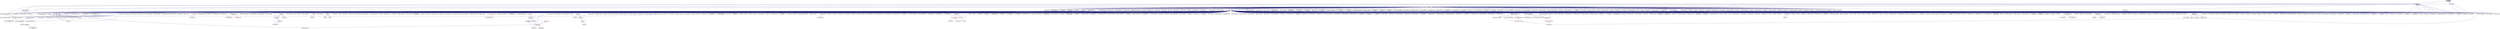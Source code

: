 digraph "and_gate.hpp"
{
  edge [fontname="Helvetica",fontsize="10",labelfontname="Helvetica",labelfontsize="10"];
  node [fontname="Helvetica",fontsize="10",shape=record];
  Node180 [label="and_gate.hpp",height=0.2,width=0.4,color="black", fillcolor="grey75", style="filled", fontcolor="black"];
  Node180 -> Node181 [dir="back",color="midnightblue",fontsize="10",style="solid",fontname="Helvetica"];
  Node181 [label="local_lcos.hpp",height=0.2,width=0.4,color="black", fillcolor="white", style="filled",URL="$db/d67/local__lcos_8hpp.html"];
  Node181 -> Node182 [dir="back",color="midnightblue",fontsize="10",style="solid",fontname="Helvetica"];
  Node182 [label="template_function_accumulator.hpp",height=0.2,width=0.4,color="black", fillcolor="white", style="filled",URL="$d7/da6/server_2template__function__accumulator_8hpp.html"];
  Node182 -> Node183 [dir="back",color="midnightblue",fontsize="10",style="solid",fontname="Helvetica"];
  Node183 [label="template_function_accumulator.cpp",height=0.2,width=0.4,color="black", fillcolor="white", style="filled",URL="$d5/d02/template__function__accumulator_8cpp.html"];
  Node182 -> Node184 [dir="back",color="midnightblue",fontsize="10",style="solid",fontname="Helvetica"];
  Node184 [label="template_function_accumulator.hpp",height=0.2,width=0.4,color="black", fillcolor="white", style="filled",URL="$d3/de9/template__function__accumulator_8hpp.html"];
  Node184 -> Node185 [dir="back",color="midnightblue",fontsize="10",style="solid",fontname="Helvetica"];
  Node185 [label="template_function_accumulator\l_client.cpp",height=0.2,width=0.4,color="black", fillcolor="white", style="filled",URL="$d0/dc6/template__function__accumulator__client_8cpp.html"];
  Node181 -> Node186 [dir="back",color="midnightblue",fontsize="10",style="solid",fontname="Helvetica"];
  Node186 [label="allgather_and_gate.hpp",height=0.2,width=0.4,color="black", fillcolor="white", style="filled",URL="$d9/dbb/allgather__and__gate_8hpp.html"];
  Node186 -> Node187 [dir="back",color="midnightblue",fontsize="10",style="solid",fontname="Helvetica"];
  Node187 [label="allgather_module.cpp",height=0.2,width=0.4,color="black", fillcolor="white", style="filled",URL="$df/de4/allgather__module_8cpp.html"];
  Node186 -> Node188 [dir="back",color="midnightblue",fontsize="10",style="solid",fontname="Helvetica"];
  Node188 [label="allgather_and_gate.cpp",height=0.2,width=0.4,color="black", fillcolor="white", style="filled",URL="$d1/d56/allgather__and__gate_8cpp.html"];
  Node186 -> Node189 [dir="back",color="midnightblue",fontsize="10",style="solid",fontname="Helvetica"];
  Node189 [label="ag_client.cpp",height=0.2,width=0.4,color="black", fillcolor="white", style="filled",URL="$d4/d5d/ag__client_8cpp.html"];
  Node181 -> Node190 [dir="back",color="midnightblue",fontsize="10",style="solid",fontname="Helvetica"];
  Node190 [label="simple_central_tuplespace.hpp",height=0.2,width=0.4,color="black", fillcolor="white", style="filled",URL="$db/d69/server_2simple__central__tuplespace_8hpp.html"];
  Node190 -> Node191 [dir="back",color="midnightblue",fontsize="10",style="solid",fontname="Helvetica"];
  Node191 [label="simple_central_tuplespace.cpp",height=0.2,width=0.4,color="black", fillcolor="white", style="filled",URL="$d3/dec/simple__central__tuplespace_8cpp.html"];
  Node190 -> Node192 [dir="back",color="midnightblue",fontsize="10",style="solid",fontname="Helvetica"];
  Node192 [label="simple_central_tuplespace.hpp",height=0.2,width=0.4,color="black", fillcolor="white", style="filled",URL="$d0/d4b/stubs_2simple__central__tuplespace_8hpp.html"];
  Node192 -> Node193 [dir="back",color="midnightblue",fontsize="10",style="solid",fontname="Helvetica"];
  Node193 [label="simple_central_tuplespace.hpp",height=0.2,width=0.4,color="black", fillcolor="white", style="filled",URL="$d5/ddd/simple__central__tuplespace_8hpp.html"];
  Node193 -> Node194 [dir="back",color="midnightblue",fontsize="10",style="solid",fontname="Helvetica"];
  Node194 [label="simple_central_tuplespace\l_client.cpp",height=0.2,width=0.4,color="black", fillcolor="white", style="filled",URL="$d1/d7b/simple__central__tuplespace__client_8cpp.html"];
  Node181 -> Node195 [dir="back",color="midnightblue",fontsize="10",style="solid",fontname="Helvetica"];
  Node195 [label="lcos.hpp",height=0.2,width=0.4,color="black", fillcolor="white", style="filled",URL="$d5/deb/lcos_8hpp.html"];
  Node195 -> Node188 [dir="back",color="midnightblue",fontsize="10",style="solid",fontname="Helvetica"];
  Node195 -> Node196 [dir="back",color="midnightblue",fontsize="10",style="solid",fontname="Helvetica"];
  Node196 [label="apex_balance.cpp",height=0.2,width=0.4,color="black", fillcolor="white", style="filled",URL="$d4/d8e/apex__balance_8cpp.html"];
  Node195 -> Node197 [dir="back",color="midnightblue",fontsize="10",style="solid",fontname="Helvetica"];
  Node197 [label="apex_policy_engine\l_active_thread_count.cpp",height=0.2,width=0.4,color="black", fillcolor="white", style="filled",URL="$d5/d01/apex__policy__engine__active__thread__count_8cpp.html"];
  Node195 -> Node198 [dir="back",color="midnightblue",fontsize="10",style="solid",fontname="Helvetica"];
  Node198 [label="apex_policy_engine\l_events.cpp",height=0.2,width=0.4,color="black", fillcolor="white", style="filled",URL="$df/d0f/apex__policy__engine__events_8cpp.html"];
  Node195 -> Node199 [dir="back",color="midnightblue",fontsize="10",style="solid",fontname="Helvetica"];
  Node199 [label="apex_policy_engine\l_periodic.cpp",height=0.2,width=0.4,color="black", fillcolor="white", style="filled",URL="$d5/d7b/apex__policy__engine__periodic_8cpp.html"];
  Node195 -> Node200 [dir="back",color="midnightblue",fontsize="10",style="solid",fontname="Helvetica"];
  Node200 [label="heartbeat.cpp",height=0.2,width=0.4,color="black", fillcolor="white", style="filled",URL="$d8/d98/heartbeat_8cpp.html"];
  Node195 -> Node201 [dir="back",color="midnightblue",fontsize="10",style="solid",fontname="Helvetica"];
  Node201 [label="hello_world_component.hpp",height=0.2,width=0.4,color="black", fillcolor="white", style="filled",URL="$df/df0/hello__world__component_8hpp.html"];
  Node201 -> Node202 [dir="back",color="midnightblue",fontsize="10",style="solid",fontname="Helvetica"];
  Node202 [label="hello_world_client.cpp",height=0.2,width=0.4,color="black", fillcolor="white", style="filled",URL="$d5/da6/hello__world__client_8cpp.html"];
  Node201 -> Node203 [dir="back",color="midnightblue",fontsize="10",style="solid",fontname="Helvetica"];
  Node203 [label="hello_world_component.cpp",height=0.2,width=0.4,color="black", fillcolor="white", style="filled",URL="$d8/daa/hello__world__component_8cpp.html"];
  Node195 -> Node204 [dir="back",color="midnightblue",fontsize="10",style="solid",fontname="Helvetica"];
  Node204 [label="row.hpp",height=0.2,width=0.4,color="black", fillcolor="white", style="filled",URL="$dc/d69/row_8hpp.html"];
  Node204 -> Node205 [dir="back",color="midnightblue",fontsize="10",style="solid",fontname="Helvetica"];
  Node205 [label="grid.hpp",height=0.2,width=0.4,color="red", fillcolor="white", style="filled",URL="$dc/d8a/grid_8hpp.html"];
  Node205 -> Node206 [dir="back",color="midnightblue",fontsize="10",style="solid",fontname="Helvetica"];
  Node206 [label="jacobi.cpp",height=0.2,width=0.4,color="black", fillcolor="white", style="filled",URL="$d2/d27/jacobi_8cpp.html"];
  Node205 -> Node207 [dir="back",color="midnightblue",fontsize="10",style="solid",fontname="Helvetica"];
  Node207 [label="solver.hpp",height=0.2,width=0.4,color="red", fillcolor="white", style="filled",URL="$db/d9a/server_2solver_8hpp.html"];
  Node207 -> Node209 [dir="back",color="midnightblue",fontsize="10",style="solid",fontname="Helvetica"];
  Node209 [label="solver.cpp",height=0.2,width=0.4,color="black", fillcolor="white", style="filled",URL="$d6/d94/solver_8cpp.html"];
  Node205 -> Node210 [dir="back",color="midnightblue",fontsize="10",style="solid",fontname="Helvetica"];
  Node210 [label="grid.cpp",height=0.2,width=0.4,color="black", fillcolor="white", style="filled",URL="$d6/d1b/jacobi__component_2grid_8cpp.html"];
  Node204 -> Node211 [dir="back",color="midnightblue",fontsize="10",style="solid",fontname="Helvetica"];
  Node211 [label="stencil_iterator.hpp",height=0.2,width=0.4,color="black", fillcolor="white", style="filled",URL="$dc/d5c/server_2stencil__iterator_8hpp.html"];
  Node211 -> Node207 [dir="back",color="midnightblue",fontsize="10",style="solid",fontname="Helvetica"];
  Node211 -> Node212 [dir="back",color="midnightblue",fontsize="10",style="solid",fontname="Helvetica"];
  Node212 [label="stencil_iterator.cpp",height=0.2,width=0.4,color="black", fillcolor="white", style="filled",URL="$d6/de1/server_2stencil__iterator_8cpp.html"];
  Node211 -> Node213 [dir="back",color="midnightblue",fontsize="10",style="solid",fontname="Helvetica"];
  Node213 [label="stencil_iterator.cpp",height=0.2,width=0.4,color="black", fillcolor="white", style="filled",URL="$d7/d71/stencil__iterator_8cpp.html"];
  Node204 -> Node210 [dir="back",color="midnightblue",fontsize="10",style="solid",fontname="Helvetica"];
  Node195 -> Node214 [dir="back",color="midnightblue",fontsize="10",style="solid",fontname="Helvetica"];
  Node214 [label="stencil_iterator.hpp",height=0.2,width=0.4,color="black", fillcolor="white", style="filled",URL="$d4/dc8/stencil__iterator_8hpp.html"];
  Node214 -> Node207 [dir="back",color="midnightblue",fontsize="10",style="solid",fontname="Helvetica"];
  Node214 -> Node211 [dir="back",color="midnightblue",fontsize="10",style="solid",fontname="Helvetica"];
  Node214 -> Node213 [dir="back",color="midnightblue",fontsize="10",style="solid",fontname="Helvetica"];
  Node195 -> Node211 [dir="back",color="midnightblue",fontsize="10",style="solid",fontname="Helvetica"];
  Node195 -> Node215 [dir="back",color="midnightblue",fontsize="10",style="solid",fontname="Helvetica"];
  Node215 [label="jacobi_hpx.cpp",height=0.2,width=0.4,color="black", fillcolor="white", style="filled",URL="$d8/d72/jacobi__hpx_8cpp.html"];
  Node195 -> Node216 [dir="back",color="midnightblue",fontsize="10",style="solid",fontname="Helvetica"];
  Node216 [label="jacobi_nonuniform_hpx.cpp",height=0.2,width=0.4,color="black", fillcolor="white", style="filled",URL="$de/d56/jacobi__nonuniform__hpx_8cpp.html"];
  Node195 -> Node217 [dir="back",color="midnightblue",fontsize="10",style="solid",fontname="Helvetica"];
  Node217 [label="enumerate_threads.cpp",height=0.2,width=0.4,color="black", fillcolor="white", style="filled",URL="$d3/dd4/enumerate__threads_8cpp.html"];
  Node195 -> Node218 [dir="back",color="midnightblue",fontsize="10",style="solid",fontname="Helvetica"];
  Node218 [label="fibonacci_await.cpp",height=0.2,width=0.4,color="black", fillcolor="white", style="filled",URL="$dc/d1c/fibonacci__await_8cpp.html"];
  Node195 -> Node219 [dir="back",color="midnightblue",fontsize="10",style="solid",fontname="Helvetica"];
  Node219 [label="fibonacci_dataflow.cpp",height=0.2,width=0.4,color="black", fillcolor="white", style="filled",URL="$df/d3d/fibonacci__dataflow_8cpp.html"];
  Node195 -> Node220 [dir="back",color="midnightblue",fontsize="10",style="solid",fontname="Helvetica"];
  Node220 [label="fibonacci_futures.cpp",height=0.2,width=0.4,color="black", fillcolor="white", style="filled",URL="$d6/de3/fibonacci__futures_8cpp.html"];
  Node195 -> Node221 [dir="back",color="midnightblue",fontsize="10",style="solid",fontname="Helvetica"];
  Node221 [label="fibonacci_futures_distributed.cpp",height=0.2,width=0.4,color="black", fillcolor="white", style="filled",URL="$d1/dc9/fibonacci__futures__distributed_8cpp.html"];
  Node195 -> Node222 [dir="back",color="midnightblue",fontsize="10",style="solid",fontname="Helvetica"];
  Node222 [label="fractals.cpp",height=0.2,width=0.4,color="black", fillcolor="white", style="filled",URL="$d8/d58/fractals_8cpp.html"];
  Node195 -> Node223 [dir="back",color="midnightblue",fontsize="10",style="solid",fontname="Helvetica"];
  Node223 [label="fractals_executor.cpp",height=0.2,width=0.4,color="black", fillcolor="white", style="filled",URL="$d9/da9/fractals__executor_8cpp.html"];
  Node195 -> Node224 [dir="back",color="midnightblue",fontsize="10",style="solid",fontname="Helvetica"];
  Node224 [label="fractals_struct.cpp",height=0.2,width=0.4,color="black", fillcolor="white", style="filled",URL="$d8/d2f/fractals__struct_8cpp.html"];
  Node195 -> Node225 [dir="back",color="midnightblue",fontsize="10",style="solid",fontname="Helvetica"];
  Node225 [label="hello_world.cpp",height=0.2,width=0.4,color="black", fillcolor="white", style="filled",URL="$d0/d67/hello__world_8cpp.html"];
  Node195 -> Node226 [dir="back",color="midnightblue",fontsize="10",style="solid",fontname="Helvetica"];
  Node226 [label="latch_local.cpp",height=0.2,width=0.4,color="black", fillcolor="white", style="filled",URL="$dd/dd3/latch__local_8cpp.html"];
  Node195 -> Node227 [dir="back",color="midnightblue",fontsize="10",style="solid",fontname="Helvetica"];
  Node227 [label="latch_remote.cpp",height=0.2,width=0.4,color="black", fillcolor="white", style="filled",URL="$df/d59/latch__remote_8cpp.html"];
  Node195 -> Node228 [dir="back",color="midnightblue",fontsize="10",style="solid",fontname="Helvetica"];
  Node228 [label="local_channel.cpp",height=0.2,width=0.4,color="black", fillcolor="white", style="filled",URL="$d0/d3e/local__channel_8cpp.html"];
  Node195 -> Node229 [dir="back",color="midnightblue",fontsize="10",style="solid",fontname="Helvetica"];
  Node229 [label="pingpong.cpp",height=0.2,width=0.4,color="black", fillcolor="white", style="filled",URL="$dd/d4d/pingpong_8cpp.html"];
  Node195 -> Node230 [dir="back",color="midnightblue",fontsize="10",style="solid",fontname="Helvetica"];
  Node230 [label="shared_mutex.cpp",height=0.2,width=0.4,color="black", fillcolor="white", style="filled",URL="$da/d0b/shared__mutex_8cpp.html"];
  Node195 -> Node231 [dir="back",color="midnightblue",fontsize="10",style="solid",fontname="Helvetica"];
  Node231 [label="wait_composition.cpp",height=0.2,width=0.4,color="black", fillcolor="white", style="filled",URL="$d6/d13/wait__composition_8cpp.html"];
  Node195 -> Node232 [dir="back",color="midnightblue",fontsize="10",style="solid",fontname="Helvetica"];
  Node232 [label="sheneos_compare.cpp",height=0.2,width=0.4,color="black", fillcolor="white", style="filled",URL="$dc/d11/sheneos__compare_8cpp.html"];
  Node195 -> Node233 [dir="back",color="midnightblue",fontsize="10",style="solid",fontname="Helvetica"];
  Node233 [label="spell_check_file.cpp",height=0.2,width=0.4,color="black", fillcolor="white", style="filled",URL="$df/df7/spell__check__file_8cpp.html"];
  Node195 -> Node234 [dir="back",color="midnightblue",fontsize="10",style="solid",fontname="Helvetica"];
  Node234 [label="spell_check_simple.cpp",height=0.2,width=0.4,color="black", fillcolor="white", style="filled",URL="$dd/d54/spell__check__simple_8cpp.html"];
  Node195 -> Node194 [dir="back",color="midnightblue",fontsize="10",style="solid",fontname="Helvetica"];
  Node195 -> Node235 [dir="back",color="midnightblue",fontsize="10",style="solid",fontname="Helvetica"];
  Node235 [label="hpx.hpp",height=0.2,width=0.4,color="red", fillcolor="white", style="filled",URL="$d0/daa/hpx_8hpp.html"];
  Node235 -> Node236 [dir="back",color="midnightblue",fontsize="10",style="solid",fontname="Helvetica"];
  Node236 [label="1d_stencil_1.cpp",height=0.2,width=0.4,color="black", fillcolor="white", style="filled",URL="$d2/db1/1d__stencil__1_8cpp.html"];
  Node235 -> Node237 [dir="back",color="midnightblue",fontsize="10",style="solid",fontname="Helvetica"];
  Node237 [label="1d_stencil_2.cpp",height=0.2,width=0.4,color="black", fillcolor="white", style="filled",URL="$d3/dd1/1d__stencil__2_8cpp.html"];
  Node235 -> Node238 [dir="back",color="midnightblue",fontsize="10",style="solid",fontname="Helvetica"];
  Node238 [label="1d_stencil_3.cpp",height=0.2,width=0.4,color="black", fillcolor="white", style="filled",URL="$db/d19/1d__stencil__3_8cpp.html"];
  Node235 -> Node239 [dir="back",color="midnightblue",fontsize="10",style="solid",fontname="Helvetica"];
  Node239 [label="1d_stencil_4.cpp",height=0.2,width=0.4,color="black", fillcolor="white", style="filled",URL="$d1/d7d/1d__stencil__4_8cpp.html"];
  Node235 -> Node240 [dir="back",color="midnightblue",fontsize="10",style="solid",fontname="Helvetica"];
  Node240 [label="1d_stencil_4_parallel.cpp",height=0.2,width=0.4,color="black", fillcolor="white", style="filled",URL="$d6/d05/1d__stencil__4__parallel_8cpp.html"];
  Node235 -> Node241 [dir="back",color="midnightblue",fontsize="10",style="solid",fontname="Helvetica"];
  Node241 [label="1d_stencil_4_repart.cpp",height=0.2,width=0.4,color="black", fillcolor="white", style="filled",URL="$d0/d6b/1d__stencil__4__repart_8cpp.html"];
  Node235 -> Node242 [dir="back",color="midnightblue",fontsize="10",style="solid",fontname="Helvetica"];
  Node242 [label="1d_stencil_4_throttle.cpp",height=0.2,width=0.4,color="black", fillcolor="white", style="filled",URL="$d6/de5/1d__stencil__4__throttle_8cpp.html"];
  Node235 -> Node243 [dir="back",color="midnightblue",fontsize="10",style="solid",fontname="Helvetica"];
  Node243 [label="1d_stencil_5.cpp",height=0.2,width=0.4,color="black", fillcolor="white", style="filled",URL="$d7/d2a/1d__stencil__5_8cpp.html"];
  Node235 -> Node244 [dir="back",color="midnightblue",fontsize="10",style="solid",fontname="Helvetica"];
  Node244 [label="1d_stencil_6.cpp",height=0.2,width=0.4,color="black", fillcolor="white", style="filled",URL="$db/de7/1d__stencil__6_8cpp.html"];
  Node235 -> Node245 [dir="back",color="midnightblue",fontsize="10",style="solid",fontname="Helvetica"];
  Node245 [label="1d_stencil_7.cpp",height=0.2,width=0.4,color="black", fillcolor="white", style="filled",URL="$d4/d5a/1d__stencil__7_8cpp.html"];
  Node235 -> Node246 [dir="back",color="midnightblue",fontsize="10",style="solid",fontname="Helvetica"];
  Node246 [label="1d_stencil_8.cpp",height=0.2,width=0.4,color="black", fillcolor="white", style="filled",URL="$df/de0/1d__stencil__8_8cpp.html"];
  Node235 -> Node247 [dir="back",color="midnightblue",fontsize="10",style="solid",fontname="Helvetica"];
  Node247 [label="accumulator.cpp",height=0.2,width=0.4,color="black", fillcolor="white", style="filled",URL="$d1/d81/accumulator_8cpp.html"];
  Node235 -> Node248 [dir="back",color="midnightblue",fontsize="10",style="solid",fontname="Helvetica"];
  Node248 [label="accumulator.hpp",height=0.2,width=0.4,color="red", fillcolor="white", style="filled",URL="$d4/d9d/server_2accumulator_8hpp.html"];
  Node248 -> Node247 [dir="back",color="midnightblue",fontsize="10",style="solid",fontname="Helvetica"];
  Node235 -> Node182 [dir="back",color="midnightblue",fontsize="10",style="solid",fontname="Helvetica"];
  Node235 -> Node251 [dir="back",color="midnightblue",fontsize="10",style="solid",fontname="Helvetica"];
  Node251 [label="template_accumulator.cpp",height=0.2,width=0.4,color="black", fillcolor="white", style="filled",URL="$d0/d4a/template__accumulator_8cpp.html"];
  Node235 -> Node183 [dir="back",color="midnightblue",fontsize="10",style="solid",fontname="Helvetica"];
  Node235 -> Node184 [dir="back",color="midnightblue",fontsize="10",style="solid",fontname="Helvetica"];
  Node235 -> Node187 [dir="back",color="midnightblue",fontsize="10",style="solid",fontname="Helvetica"];
  Node235 -> Node252 [dir="back",color="midnightblue",fontsize="10",style="solid",fontname="Helvetica"];
  Node252 [label="allgather.cpp",height=0.2,width=0.4,color="black", fillcolor="white", style="filled",URL="$d7/d06/allgather_8cpp.html"];
  Node235 -> Node188 [dir="back",color="midnightblue",fontsize="10",style="solid",fontname="Helvetica"];
  Node235 -> Node189 [dir="back",color="midnightblue",fontsize="10",style="solid",fontname="Helvetica"];
  Node235 -> Node253 [dir="back",color="midnightblue",fontsize="10",style="solid",fontname="Helvetica"];
  Node253 [label="hpx_thread_phase.cpp",height=0.2,width=0.4,color="black", fillcolor="white", style="filled",URL="$d5/dca/hpx__thread__phase_8cpp.html"];
  Node235 -> Node254 [dir="back",color="midnightblue",fontsize="10",style="solid",fontname="Helvetica"];
  Node254 [label="os_thread_num.cpp",height=0.2,width=0.4,color="black", fillcolor="white", style="filled",URL="$d2/dfb/os__thread__num_8cpp.html"];
  Node235 -> Node255 [dir="back",color="midnightblue",fontsize="10",style="solid",fontname="Helvetica"];
  Node255 [label="cancelable_action.cpp",height=0.2,width=0.4,color="black", fillcolor="white", style="filled",URL="$d5/d0c/cancelable__action_8cpp.html"];
  Node235 -> Node256 [dir="back",color="midnightblue",fontsize="10",style="solid",fontname="Helvetica"];
  Node256 [label="cancelable_action.hpp",height=0.2,width=0.4,color="black", fillcolor="white", style="filled",URL="$d5/d4d/server_2cancelable__action_8hpp.html"];
  Node256 -> Node255 [dir="back",color="midnightblue",fontsize="10",style="solid",fontname="Helvetica"];
  Node256 -> Node257 [dir="back",color="midnightblue",fontsize="10",style="solid",fontname="Helvetica"];
  Node257 [label="cancelable_action.hpp",height=0.2,width=0.4,color="red", fillcolor="white", style="filled",URL="$d0/da3/stubs_2cancelable__action_8hpp.html"];
  Node235 -> Node257 [dir="back",color="midnightblue",fontsize="10",style="solid",fontname="Helvetica"];
  Node235 -> Node259 [dir="back",color="midnightblue",fontsize="10",style="solid",fontname="Helvetica"];
  Node259 [label="cancelable_action_client.cpp",height=0.2,width=0.4,color="black", fillcolor="white", style="filled",URL="$d1/db8/cancelable__action__client_8cpp.html"];
  Node235 -> Node260 [dir="back",color="midnightblue",fontsize="10",style="solid",fontname="Helvetica"];
  Node260 [label="cublas_matmul.cpp",height=0.2,width=0.4,color="black", fillcolor="white", style="filled",URL="$dd/d84/cublas__matmul_8cpp.html"];
  Node235 -> Node261 [dir="back",color="midnightblue",fontsize="10",style="solid",fontname="Helvetica"];
  Node261 [label="win_perf_counters.cpp",height=0.2,width=0.4,color="black", fillcolor="white", style="filled",URL="$d8/d11/win__perf__counters_8cpp.html"];
  Node235 -> Node262 [dir="back",color="midnightblue",fontsize="10",style="solid",fontname="Helvetica"];
  Node262 [label="win_perf_counters.hpp",height=0.2,width=0.4,color="black", fillcolor="white", style="filled",URL="$d5/da7/win__perf__counters_8hpp.html"];
  Node235 -> Node201 [dir="back",color="midnightblue",fontsize="10",style="solid",fontname="Helvetica"];
  Node235 -> Node263 [dir="back",color="midnightblue",fontsize="10",style="solid",fontname="Helvetica"];
  Node263 [label="interpolate1d.cpp",height=0.2,width=0.4,color="black", fillcolor="white", style="filled",URL="$d0/d05/interpolate1d_8cpp.html"];
  Node235 -> Node264 [dir="back",color="midnightblue",fontsize="10",style="solid",fontname="Helvetica"];
  Node264 [label="partition.hpp",height=0.2,width=0.4,color="black", fillcolor="white", style="filled",URL="$d0/d7a/examples_2interpolate1d_2interpolate1d_2partition_8hpp.html"];
  Node264 -> Node263 [dir="back",color="midnightblue",fontsize="10",style="solid",fontname="Helvetica"];
  Node264 -> Node265 [dir="back",color="midnightblue",fontsize="10",style="solid",fontname="Helvetica"];
  Node265 [label="interpolate1d.hpp",height=0.2,width=0.4,color="red", fillcolor="white", style="filled",URL="$d4/dc7/interpolate1d_8hpp.html"];
  Node265 -> Node263 [dir="back",color="midnightblue",fontsize="10",style="solid",fontname="Helvetica"];
  Node235 -> Node267 [dir="back",color="midnightblue",fontsize="10",style="solid",fontname="Helvetica"];
  Node267 [label="partition.hpp",height=0.2,width=0.4,color="black", fillcolor="white", style="filled",URL="$d0/dff/examples_2interpolate1d_2interpolate1d_2server_2partition_8hpp.html"];
  Node267 -> Node264 [dir="back",color="midnightblue",fontsize="10",style="solid",fontname="Helvetica"];
  Node267 -> Node268 [dir="back",color="midnightblue",fontsize="10",style="solid",fontname="Helvetica"];
  Node268 [label="partition.cpp",height=0.2,width=0.4,color="black", fillcolor="white", style="filled",URL="$d0/d4f/examples_2interpolate1d_2interpolate1d_2server_2partition_8cpp.html"];
  Node235 -> Node265 [dir="back",color="midnightblue",fontsize="10",style="solid",fontname="Helvetica"];
  Node235 -> Node269 [dir="back",color="midnightblue",fontsize="10",style="solid",fontname="Helvetica"];
  Node269 [label="read_values.cpp",height=0.2,width=0.4,color="black", fillcolor="white", style="filled",URL="$d0/d8c/interpolate1d_2interpolate1d_2read__values_8cpp.html"];
  Node235 -> Node268 [dir="back",color="midnightblue",fontsize="10",style="solid",fontname="Helvetica"];
  Node235 -> Node206 [dir="back",color="midnightblue",fontsize="10",style="solid",fontname="Helvetica"];
  Node235 -> Node210 [dir="back",color="midnightblue",fontsize="10",style="solid",fontname="Helvetica"];
  Node235 -> Node270 [dir="back",color="midnightblue",fontsize="10",style="solid",fontname="Helvetica"];
  Node270 [label="row.cpp",height=0.2,width=0.4,color="black", fillcolor="white", style="filled",URL="$d3/d86/server_2row_8cpp.html"];
  Node235 -> Node209 [dir="back",color="midnightblue",fontsize="10",style="solid",fontname="Helvetica"];
  Node235 -> Node212 [dir="back",color="midnightblue",fontsize="10",style="solid",fontname="Helvetica"];
  Node235 -> Node213 [dir="back",color="midnightblue",fontsize="10",style="solid",fontname="Helvetica"];
  Node235 -> Node271 [dir="back",color="midnightblue",fontsize="10",style="solid",fontname="Helvetica"];
  Node271 [label="jacobi.cpp",height=0.2,width=0.4,color="black", fillcolor="white", style="filled",URL="$d3/d44/smp_2jacobi_8cpp.html"];
  Node235 -> Node215 [dir="back",color="midnightblue",fontsize="10",style="solid",fontname="Helvetica"];
  Node235 -> Node272 [dir="back",color="midnightblue",fontsize="10",style="solid",fontname="Helvetica"];
  Node272 [label="jacobi_nonuniform.cpp",height=0.2,width=0.4,color="black", fillcolor="white", style="filled",URL="$dd/ddc/jacobi__nonuniform_8cpp.html"];
  Node235 -> Node216 [dir="back",color="midnightblue",fontsize="10",style="solid",fontname="Helvetica"];
  Node235 -> Node273 [dir="back",color="midnightblue",fontsize="10",style="solid",fontname="Helvetica"];
  Node273 [label="nqueen.cpp",height=0.2,width=0.4,color="black", fillcolor="white", style="filled",URL="$db/dca/nqueen_8cpp.html"];
  Node235 -> Node274 [dir="back",color="midnightblue",fontsize="10",style="solid",fontname="Helvetica"];
  Node274 [label="nqueen.hpp",height=0.2,width=0.4,color="red", fillcolor="white", style="filled",URL="$de/d58/server_2nqueen_8hpp.html"];
  Node274 -> Node273 [dir="back",color="midnightblue",fontsize="10",style="solid",fontname="Helvetica"];
  Node235 -> Node277 [dir="back",color="midnightblue",fontsize="10",style="solid",fontname="Helvetica"];
  Node277 [label="nqueen_client.cpp",height=0.2,width=0.4,color="black", fillcolor="white", style="filled",URL="$d3/d5e/nqueen__client_8cpp.html"];
  Node235 -> Node278 [dir="back",color="midnightblue",fontsize="10",style="solid",fontname="Helvetica"];
  Node278 [label="sine.cpp",height=0.2,width=0.4,color="black", fillcolor="white", style="filled",URL="$d3/d0d/server_2sine_8cpp.html"];
  Node235 -> Node279 [dir="back",color="midnightblue",fontsize="10",style="solid",fontname="Helvetica"];
  Node279 [label="sine.hpp",height=0.2,width=0.4,color="black", fillcolor="white", style="filled",URL="$d8/dac/sine_8hpp.html"];
  Node279 -> Node278 [dir="back",color="midnightblue",fontsize="10",style="solid",fontname="Helvetica"];
  Node279 -> Node280 [dir="back",color="midnightblue",fontsize="10",style="solid",fontname="Helvetica"];
  Node280 [label="sine.cpp",height=0.2,width=0.4,color="black", fillcolor="white", style="filled",URL="$d5/dd8/sine_8cpp.html"];
  Node235 -> Node280 [dir="back",color="midnightblue",fontsize="10",style="solid",fontname="Helvetica"];
  Node235 -> Node281 [dir="back",color="midnightblue",fontsize="10",style="solid",fontname="Helvetica"];
  Node281 [label="sine_client.cpp",height=0.2,width=0.4,color="black", fillcolor="white", style="filled",URL="$db/d62/sine__client_8cpp.html"];
  Node235 -> Node282 [dir="back",color="midnightblue",fontsize="10",style="solid",fontname="Helvetica"];
  Node282 [label="qt.cpp",height=0.2,width=0.4,color="black", fillcolor="white", style="filled",URL="$df/d90/qt_8cpp.html"];
  Node235 -> Node283 [dir="back",color="midnightblue",fontsize="10",style="solid",fontname="Helvetica"];
  Node283 [label="queue_client.cpp",height=0.2,width=0.4,color="black", fillcolor="white", style="filled",URL="$d7/d96/queue__client_8cpp.html"];
  Node235 -> Node284 [dir="back",color="midnightblue",fontsize="10",style="solid",fontname="Helvetica"];
  Node284 [label="customize_async.cpp",height=0.2,width=0.4,color="black", fillcolor="white", style="filled",URL="$d0/d82/customize__async_8cpp.html"];
  Node235 -> Node285 [dir="back",color="midnightblue",fontsize="10",style="solid",fontname="Helvetica"];
  Node285 [label="data_actions.cpp",height=0.2,width=0.4,color="black", fillcolor="white", style="filled",URL="$dc/d68/data__actions_8cpp.html"];
  Node235 -> Node286 [dir="back",color="midnightblue",fontsize="10",style="solid",fontname="Helvetica"];
  Node286 [label="error_handling.cpp",height=0.2,width=0.4,color="black", fillcolor="white", style="filled",URL="$d9/d96/error__handling_8cpp.html"];
  Node235 -> Node287 [dir="back",color="midnightblue",fontsize="10",style="solid",fontname="Helvetica"];
  Node287 [label="event_synchronization.cpp",height=0.2,width=0.4,color="black", fillcolor="white", style="filled",URL="$d0/d35/event__synchronization_8cpp.html"];
  Node235 -> Node288 [dir="back",color="midnightblue",fontsize="10",style="solid",fontname="Helvetica"];
  Node288 [label="factorial.cpp",height=0.2,width=0.4,color="black", fillcolor="white", style="filled",URL="$d9/d00/factorial_8cpp.html"];
  Node235 -> Node289 [dir="back",color="midnightblue",fontsize="10",style="solid",fontname="Helvetica"];
  Node289 [label="file_serialization.cpp",height=0.2,width=0.4,color="black", fillcolor="white", style="filled",URL="$de/d58/file__serialization_8cpp.html"];
  Node235 -> Node290 [dir="back",color="midnightblue",fontsize="10",style="solid",fontname="Helvetica"];
  Node290 [label="init_globally.cpp",height=0.2,width=0.4,color="black", fillcolor="white", style="filled",URL="$d6/dad/init__globally_8cpp.html"];
  Node235 -> Node291 [dir="back",color="midnightblue",fontsize="10",style="solid",fontname="Helvetica"];
  Node291 [label="interest_calculator.cpp",height=0.2,width=0.4,color="black", fillcolor="white", style="filled",URL="$d2/d86/interest__calculator_8cpp.html"];
  Node235 -> Node292 [dir="back",color="midnightblue",fontsize="10",style="solid",fontname="Helvetica"];
  Node292 [label="non_atomic_rma.cpp",height=0.2,width=0.4,color="black", fillcolor="white", style="filled",URL="$d7/d8b/non__atomic__rma_8cpp.html"];
  Node235 -> Node293 [dir="back",color="midnightblue",fontsize="10",style="solid",fontname="Helvetica"];
  Node293 [label="partitioned_vector\l_spmd_foreach.cpp",height=0.2,width=0.4,color="black", fillcolor="white", style="filled",URL="$db/d7c/partitioned__vector__spmd__foreach_8cpp.html"];
  Node235 -> Node294 [dir="back",color="midnightblue",fontsize="10",style="solid",fontname="Helvetica"];
  Node294 [label="pipeline1.cpp",height=0.2,width=0.4,color="black", fillcolor="white", style="filled",URL="$d5/d77/pipeline1_8cpp.html"];
  Node235 -> Node295 [dir="back",color="midnightblue",fontsize="10",style="solid",fontname="Helvetica"];
  Node295 [label="quicksort.cpp",height=0.2,width=0.4,color="black", fillcolor="white", style="filled",URL="$d3/d1e/quicksort_8cpp.html"];
  Node235 -> Node296 [dir="back",color="midnightblue",fontsize="10",style="solid",fontname="Helvetica"];
  Node296 [label="receive_buffer.cpp",height=0.2,width=0.4,color="black", fillcolor="white", style="filled",URL="$d7/d10/receive__buffer_8cpp.html"];
  Node235 -> Node297 [dir="back",color="midnightblue",fontsize="10",style="solid",fontname="Helvetica"];
  Node297 [label="safe_object.cpp",height=0.2,width=0.4,color="black", fillcolor="white", style="filled",URL="$dd/d52/safe__object_8cpp.html"];
  Node235 -> Node298 [dir="back",color="midnightblue",fontsize="10",style="solid",fontname="Helvetica"];
  Node298 [label="sort_by_key_demo.cpp",height=0.2,width=0.4,color="black", fillcolor="white", style="filled",URL="$da/d20/sort__by__key__demo_8cpp.html"];
  Node235 -> Node299 [dir="back",color="midnightblue",fontsize="10",style="solid",fontname="Helvetica"];
  Node299 [label="timed_wake.cpp",height=0.2,width=0.4,color="black", fillcolor="white", style="filled",URL="$d8/df9/timed__wake_8cpp.html"];
  Node235 -> Node300 [dir="back",color="midnightblue",fontsize="10",style="solid",fontname="Helvetica"];
  Node300 [label="vector_counting_dotproduct.cpp",height=0.2,width=0.4,color="black", fillcolor="white", style="filled",URL="$df/de9/vector__counting__dotproduct_8cpp.html"];
  Node235 -> Node301 [dir="back",color="midnightblue",fontsize="10",style="solid",fontname="Helvetica"];
  Node301 [label="vector_zip_dotproduct.cpp",height=0.2,width=0.4,color="black", fillcolor="white", style="filled",URL="$dc/d18/vector__zip__dotproduct_8cpp.html"];
  Node235 -> Node302 [dir="back",color="midnightblue",fontsize="10",style="solid",fontname="Helvetica"];
  Node302 [label="zerocopy_rdma.cpp",height=0.2,width=0.4,color="black", fillcolor="white", style="filled",URL="$d1/dad/zerocopy__rdma_8cpp.html"];
  Node235 -> Node303 [dir="back",color="midnightblue",fontsize="10",style="solid",fontname="Helvetica"];
  Node303 [label="random_mem_access.cpp",height=0.2,width=0.4,color="black", fillcolor="white", style="filled",URL="$d1/d51/random__mem__access_8cpp.html"];
  Node235 -> Node304 [dir="back",color="midnightblue",fontsize="10",style="solid",fontname="Helvetica"];
  Node304 [label="random_mem_access.hpp",height=0.2,width=0.4,color="red", fillcolor="white", style="filled",URL="$d0/d19/server_2random__mem__access_8hpp.html"];
  Node304 -> Node303 [dir="back",color="midnightblue",fontsize="10",style="solid",fontname="Helvetica"];
  Node235 -> Node307 [dir="back",color="midnightblue",fontsize="10",style="solid",fontname="Helvetica"];
  Node307 [label="random_mem_access_client.cpp",height=0.2,width=0.4,color="black", fillcolor="white", style="filled",URL="$df/d1b/random__mem__access__client_8cpp.html"];
  Node235 -> Node308 [dir="back",color="midnightblue",fontsize="10",style="solid",fontname="Helvetica"];
  Node308 [label="oversubscribing_resource\l_partitioner.cpp",height=0.2,width=0.4,color="black", fillcolor="white", style="filled",URL="$dd/dee/oversubscribing__resource__partitioner_8cpp.html"];
  Node235 -> Node309 [dir="back",color="midnightblue",fontsize="10",style="solid",fontname="Helvetica"];
  Node309 [label="simple_resource_partitioner.cpp",height=0.2,width=0.4,color="black", fillcolor="white", style="filled",URL="$d5/df9/simple__resource__partitioner_8cpp.html"];
  Node235 -> Node310 [dir="back",color="midnightblue",fontsize="10",style="solid",fontname="Helvetica"];
  Node310 [label="dimension.hpp",height=0.2,width=0.4,color="red", fillcolor="white", style="filled",URL="$d6/d39/sheneos_2sheneos_2dimension_8hpp.html"];
  Node310 -> Node316 [dir="back",color="midnightblue",fontsize="10",style="solid",fontname="Helvetica"];
  Node316 [label="partition3d.hpp",height=0.2,width=0.4,color="black", fillcolor="white", style="filled",URL="$dd/dbf/server_2partition3d_8hpp.html"];
  Node316 -> Node317 [dir="back",color="midnightblue",fontsize="10",style="solid",fontname="Helvetica"];
  Node317 [label="partition3d.hpp",height=0.2,width=0.4,color="black", fillcolor="white", style="filled",URL="$d1/d50/partition3d_8hpp.html"];
  Node317 -> Node313 [dir="back",color="midnightblue",fontsize="10",style="solid",fontname="Helvetica"];
  Node313 [label="interpolator.cpp",height=0.2,width=0.4,color="black", fillcolor="white", style="filled",URL="$d5/d02/interpolator_8cpp.html"];
  Node317 -> Node318 [dir="back",color="midnightblue",fontsize="10",style="solid",fontname="Helvetica"];
  Node318 [label="interpolator.hpp",height=0.2,width=0.4,color="red", fillcolor="white", style="filled",URL="$dc/d3b/interpolator_8hpp.html"];
  Node318 -> Node313 [dir="back",color="midnightblue",fontsize="10",style="solid",fontname="Helvetica"];
  Node318 -> Node232 [dir="back",color="midnightblue",fontsize="10",style="solid",fontname="Helvetica"];
  Node318 -> Node320 [dir="back",color="midnightblue",fontsize="10",style="solid",fontname="Helvetica"];
  Node320 [label="sheneos_test.cpp",height=0.2,width=0.4,color="black", fillcolor="white", style="filled",URL="$d4/d6e/sheneos__test_8cpp.html"];
  Node316 -> Node315 [dir="back",color="midnightblue",fontsize="10",style="solid",fontname="Helvetica"];
  Node315 [label="partition3d.cpp",height=0.2,width=0.4,color="black", fillcolor="white", style="filled",URL="$de/d70/partition3d_8cpp.html"];
  Node235 -> Node313 [dir="back",color="midnightblue",fontsize="10",style="solid",fontname="Helvetica"];
  Node235 -> Node317 [dir="back",color="midnightblue",fontsize="10",style="solid",fontname="Helvetica"];
  Node235 -> Node316 [dir="back",color="midnightblue",fontsize="10",style="solid",fontname="Helvetica"];
  Node235 -> Node318 [dir="back",color="midnightblue",fontsize="10",style="solid",fontname="Helvetica"];
  Node235 -> Node321 [dir="back",color="midnightblue",fontsize="10",style="solid",fontname="Helvetica"];
  Node321 [label="configuration.hpp",height=0.2,width=0.4,color="red", fillcolor="white", style="filled",URL="$dc/d0a/configuration_8hpp.html"];
  Node321 -> Node318 [dir="back",color="midnightblue",fontsize="10",style="solid",fontname="Helvetica"];
  Node235 -> Node314 [dir="back",color="midnightblue",fontsize="10",style="solid",fontname="Helvetica"];
  Node314 [label="read_values.cpp",height=0.2,width=0.4,color="black", fillcolor="white", style="filled",URL="$d7/da4/sheneos_2sheneos_2read__values_8cpp.html"];
  Node235 -> Node315 [dir="back",color="midnightblue",fontsize="10",style="solid",fontname="Helvetica"];
  Node235 -> Node320 [dir="back",color="midnightblue",fontsize="10",style="solid",fontname="Helvetica"];
  Node235 -> Node323 [dir="back",color="midnightblue",fontsize="10",style="solid",fontname="Helvetica"];
  Node323 [label="startup_shutdown.cpp",height=0.2,width=0.4,color="black", fillcolor="white", style="filled",URL="$d3/dfc/server_2startup__shutdown_8cpp.html"];
  Node235 -> Node324 [dir="back",color="midnightblue",fontsize="10",style="solid",fontname="Helvetica"];
  Node324 [label="startup_shutdown.cpp",height=0.2,width=0.4,color="black", fillcolor="white", style="filled",URL="$d0/ddb/startup__shutdown_8cpp.html"];
  Node235 -> Node325 [dir="back",color="midnightblue",fontsize="10",style="solid",fontname="Helvetica"];
  Node325 [label="spin.cpp",height=0.2,width=0.4,color="black", fillcolor="white", style="filled",URL="$d7/df2/spin_8cpp.html"];
  Node235 -> Node326 [dir="back",color="midnightblue",fontsize="10",style="solid",fontname="Helvetica"];
  Node326 [label="throttle.cpp",height=0.2,width=0.4,color="black", fillcolor="white", style="filled",URL="$de/d56/server_2throttle_8cpp.html"];
  Node235 -> Node327 [dir="back",color="midnightblue",fontsize="10",style="solid",fontname="Helvetica"];
  Node327 [label="throttle.hpp",height=0.2,width=0.4,color="black", fillcolor="white", style="filled",URL="$db/dc9/server_2throttle_8hpp.html"];
  Node327 -> Node326 [dir="back",color="midnightblue",fontsize="10",style="solid",fontname="Helvetica"];
  Node327 -> Node328 [dir="back",color="midnightblue",fontsize="10",style="solid",fontname="Helvetica"];
  Node328 [label="throttle.hpp",height=0.2,width=0.4,color="black", fillcolor="white", style="filled",URL="$d5/dec/stubs_2throttle_8hpp.html"];
  Node328 -> Node329 [dir="back",color="midnightblue",fontsize="10",style="solid",fontname="Helvetica"];
  Node329 [label="throttle.hpp",height=0.2,width=0.4,color="red", fillcolor="white", style="filled",URL="$d2/d2e/throttle_8hpp.html"];
  Node329 -> Node330 [dir="back",color="midnightblue",fontsize="10",style="solid",fontname="Helvetica"];
  Node330 [label="throttle.cpp",height=0.2,width=0.4,color="black", fillcolor="white", style="filled",URL="$db/d02/throttle_8cpp.html"];
  Node235 -> Node328 [dir="back",color="midnightblue",fontsize="10",style="solid",fontname="Helvetica"];
  Node235 -> Node330 [dir="back",color="midnightblue",fontsize="10",style="solid",fontname="Helvetica"];
  Node235 -> Node329 [dir="back",color="midnightblue",fontsize="10",style="solid",fontname="Helvetica"];
  Node235 -> Node332 [dir="back",color="midnightblue",fontsize="10",style="solid",fontname="Helvetica"];
  Node332 [label="transpose_await.cpp",height=0.2,width=0.4,color="black", fillcolor="white", style="filled",URL="$de/d68/transpose__await_8cpp.html"];
  Node235 -> Node333 [dir="back",color="midnightblue",fontsize="10",style="solid",fontname="Helvetica"];
  Node333 [label="transpose_block.cpp",height=0.2,width=0.4,color="black", fillcolor="white", style="filled",URL="$d0/de1/transpose__block_8cpp.html"];
  Node235 -> Node334 [dir="back",color="midnightblue",fontsize="10",style="solid",fontname="Helvetica"];
  Node334 [label="transpose_block_numa.cpp",height=0.2,width=0.4,color="black", fillcolor="white", style="filled",URL="$dd/d3b/transpose__block__numa_8cpp.html"];
  Node235 -> Node335 [dir="back",color="midnightblue",fontsize="10",style="solid",fontname="Helvetica"];
  Node335 [label="transpose_serial.cpp",height=0.2,width=0.4,color="black", fillcolor="white", style="filled",URL="$db/d74/transpose__serial_8cpp.html"];
  Node235 -> Node336 [dir="back",color="midnightblue",fontsize="10",style="solid",fontname="Helvetica"];
  Node336 [label="transpose_serial_block.cpp",height=0.2,width=0.4,color="black", fillcolor="white", style="filled",URL="$d8/daa/transpose__serial__block_8cpp.html"];
  Node235 -> Node337 [dir="back",color="midnightblue",fontsize="10",style="solid",fontname="Helvetica"];
  Node337 [label="transpose_serial_vector.cpp",height=0.2,width=0.4,color="black", fillcolor="white", style="filled",URL="$d4/d04/transpose__serial__vector_8cpp.html"];
  Node235 -> Node338 [dir="back",color="midnightblue",fontsize="10",style="solid",fontname="Helvetica"];
  Node338 [label="transpose_smp.cpp",height=0.2,width=0.4,color="black", fillcolor="white", style="filled",URL="$d2/d99/transpose__smp_8cpp.html"];
  Node235 -> Node339 [dir="back",color="midnightblue",fontsize="10",style="solid",fontname="Helvetica"];
  Node339 [label="transpose_smp_block.cpp",height=0.2,width=0.4,color="black", fillcolor="white", style="filled",URL="$da/d4d/transpose__smp__block_8cpp.html"];
  Node235 -> Node190 [dir="back",color="midnightblue",fontsize="10",style="solid",fontname="Helvetica"];
  Node235 -> Node340 [dir="back",color="midnightblue",fontsize="10",style="solid",fontname="Helvetica"];
  Node340 [label="tuples_warehouse.hpp",height=0.2,width=0.4,color="black", fillcolor="white", style="filled",URL="$da/de6/tuples__warehouse_8hpp.html"];
  Node340 -> Node190 [dir="back",color="midnightblue",fontsize="10",style="solid",fontname="Helvetica"];
  Node235 -> Node191 [dir="back",color="midnightblue",fontsize="10",style="solid",fontname="Helvetica"];
  Node235 -> Node341 [dir="back",color="midnightblue",fontsize="10",style="solid",fontname="Helvetica"];
  Node341 [label="hpx_runtime.cpp",height=0.2,width=0.4,color="black", fillcolor="white", style="filled",URL="$d7/d1e/hpx__runtime_8cpp.html"];
  Node235 -> Node342 [dir="back",color="midnightblue",fontsize="10",style="solid",fontname="Helvetica"];
  Node342 [label="synchronize.cpp",height=0.2,width=0.4,color="black", fillcolor="white", style="filled",URL="$da/da2/synchronize_8cpp.html"];
  Node235 -> Node343 [dir="back",color="midnightblue",fontsize="10",style="solid",fontname="Helvetica"];
  Node343 [label="agas_cache_timings.cpp",height=0.2,width=0.4,color="black", fillcolor="white", style="filled",URL="$dd/d37/agas__cache__timings_8cpp.html"];
  Node235 -> Node344 [dir="back",color="midnightblue",fontsize="10",style="solid",fontname="Helvetica"];
  Node344 [label="async_overheads.cpp",height=0.2,width=0.4,color="black", fillcolor="white", style="filled",URL="$de/da6/async__overheads_8cpp.html"];
  Node235 -> Node345 [dir="back",color="midnightblue",fontsize="10",style="solid",fontname="Helvetica"];
  Node345 [label="coroutines_call_overhead.cpp",height=0.2,width=0.4,color="black", fillcolor="white", style="filled",URL="$da/d1e/coroutines__call__overhead_8cpp.html"];
  Node235 -> Node346 [dir="back",color="midnightblue",fontsize="10",style="solid",fontname="Helvetica"];
  Node346 [label="foreach_scaling.cpp",height=0.2,width=0.4,color="black", fillcolor="white", style="filled",URL="$d4/d94/foreach__scaling_8cpp.html"];
  Node235 -> Node347 [dir="back",color="midnightblue",fontsize="10",style="solid",fontname="Helvetica"];
  Node347 [label="function_object_wrapper\l_overhead.cpp",height=0.2,width=0.4,color="black", fillcolor="white", style="filled",URL="$d5/d6f/function__object__wrapper__overhead_8cpp.html"];
  Node235 -> Node348 [dir="back",color="midnightblue",fontsize="10",style="solid",fontname="Helvetica"];
  Node348 [label="hpx_homogeneous_timed\l_task_spawn_executors.cpp",height=0.2,width=0.4,color="black", fillcolor="white", style="filled",URL="$d1/d3b/hpx__homogeneous__timed__task__spawn__executors_8cpp.html"];
  Node235 -> Node349 [dir="back",color="midnightblue",fontsize="10",style="solid",fontname="Helvetica"];
  Node349 [label="htts2_hpx.cpp",height=0.2,width=0.4,color="black", fillcolor="white", style="filled",URL="$d2/daf/htts2__hpx_8cpp.html"];
  Node235 -> Node350 [dir="back",color="midnightblue",fontsize="10",style="solid",fontname="Helvetica"];
  Node350 [label="partitioned_vector\l_foreach.cpp",height=0.2,width=0.4,color="black", fillcolor="white", style="filled",URL="$df/d5f/partitioned__vector__foreach_8cpp.html"];
  Node235 -> Node351 [dir="back",color="midnightblue",fontsize="10",style="solid",fontname="Helvetica"];
  Node351 [label="serialization_overhead.cpp",height=0.2,width=0.4,color="black", fillcolor="white", style="filled",URL="$d3/df8/serialization__overhead_8cpp.html"];
  Node235 -> Node352 [dir="back",color="midnightblue",fontsize="10",style="solid",fontname="Helvetica"];
  Node352 [label="sizeof.cpp",height=0.2,width=0.4,color="black", fillcolor="white", style="filled",URL="$d3/d0f/sizeof_8cpp.html"];
  Node235 -> Node353 [dir="back",color="midnightblue",fontsize="10",style="solid",fontname="Helvetica"];
  Node353 [label="skynet.cpp",height=0.2,width=0.4,color="black", fillcolor="white", style="filled",URL="$d0/dc3/skynet_8cpp.html"];
  Node235 -> Node354 [dir="back",color="midnightblue",fontsize="10",style="solid",fontname="Helvetica"];
  Node354 [label="stencil3_iterators.cpp",height=0.2,width=0.4,color="black", fillcolor="white", style="filled",URL="$db/d9e/stencil3__iterators_8cpp.html"];
  Node235 -> Node355 [dir="back",color="midnightblue",fontsize="10",style="solid",fontname="Helvetica"];
  Node355 [label="stream.cpp",height=0.2,width=0.4,color="black", fillcolor="white", style="filled",URL="$da/d5f/stream_8cpp.html"];
  Node235 -> Node356 [dir="back",color="midnightblue",fontsize="10",style="solid",fontname="Helvetica"];
  Node356 [label="timed_task_spawn.cpp",height=0.2,width=0.4,color="black", fillcolor="white", style="filled",URL="$df/de1/timed__task__spawn_8cpp.html"];
  Node235 -> Node357 [dir="back",color="midnightblue",fontsize="10",style="solid",fontname="Helvetica"];
  Node357 [label="transform_reduce_binary\l_scaling.cpp",height=0.2,width=0.4,color="black", fillcolor="white", style="filled",URL="$d1/dae/transform__reduce__binary__scaling_8cpp.html"];
  Node235 -> Node358 [dir="back",color="midnightblue",fontsize="10",style="solid",fontname="Helvetica"];
  Node358 [label="transform_reduce_scaling.cpp",height=0.2,width=0.4,color="black", fillcolor="white", style="filled",URL="$db/d2a/transform__reduce__scaling_8cpp.html"];
  Node235 -> Node359 [dir="back",color="midnightblue",fontsize="10",style="solid",fontname="Helvetica"];
  Node359 [label="minmax_element_performance.cpp",height=0.2,width=0.4,color="black", fillcolor="white", style="filled",URL="$d9/d93/minmax__element__performance_8cpp.html"];
  Node235 -> Node360 [dir="back",color="midnightblue",fontsize="10",style="solid",fontname="Helvetica"];
  Node360 [label="barrier_performance.cpp",height=0.2,width=0.4,color="black", fillcolor="white", style="filled",URL="$d6/d6c/barrier__performance_8cpp.html"];
  Node235 -> Node361 [dir="back",color="midnightblue",fontsize="10",style="solid",fontname="Helvetica"];
  Node361 [label="network_storage.cpp",height=0.2,width=0.4,color="black", fillcolor="white", style="filled",URL="$db/daa/network__storage_8cpp.html"];
  Node235 -> Node362 [dir="back",color="midnightblue",fontsize="10",style="solid",fontname="Helvetica"];
  Node362 [label="simple_profiler.hpp",height=0.2,width=0.4,color="black", fillcolor="white", style="filled",URL="$d8/d02/simple__profiler_8hpp.html"];
  Node362 -> Node361 [dir="back",color="midnightblue",fontsize="10",style="solid",fontname="Helvetica"];
  Node235 -> Node363 [dir="back",color="midnightblue",fontsize="10",style="solid",fontname="Helvetica"];
  Node363 [label="osu_bcast.cpp",height=0.2,width=0.4,color="black", fillcolor="white", style="filled",URL="$d3/dca/osu__bcast_8cpp.html"];
  Node235 -> Node364 [dir="back",color="midnightblue",fontsize="10",style="solid",fontname="Helvetica"];
  Node364 [label="osu_bibw.cpp",height=0.2,width=0.4,color="black", fillcolor="white", style="filled",URL="$d2/d04/osu__bibw_8cpp.html"];
  Node235 -> Node365 [dir="back",color="midnightblue",fontsize="10",style="solid",fontname="Helvetica"];
  Node365 [label="osu_bw.cpp",height=0.2,width=0.4,color="black", fillcolor="white", style="filled",URL="$d4/d20/osu__bw_8cpp.html"];
  Node235 -> Node366 [dir="back",color="midnightblue",fontsize="10",style="solid",fontname="Helvetica"];
  Node366 [label="osu_latency.cpp",height=0.2,width=0.4,color="black", fillcolor="white", style="filled",URL="$df/d58/osu__latency_8cpp.html"];
  Node235 -> Node367 [dir="back",color="midnightblue",fontsize="10",style="solid",fontname="Helvetica"];
  Node367 [label="osu_multi_lat.cpp",height=0.2,width=0.4,color="black", fillcolor="white", style="filled",URL="$d7/d91/osu__multi__lat_8cpp.html"];
  Node235 -> Node368 [dir="back",color="midnightblue",fontsize="10",style="solid",fontname="Helvetica"];
  Node368 [label="osu_scatter.cpp",height=0.2,width=0.4,color="black", fillcolor="white", style="filled",URL="$d4/d4c/osu__scatter_8cpp.html"];
  Node235 -> Node369 [dir="back",color="midnightblue",fontsize="10",style="solid",fontname="Helvetica"];
  Node369 [label="pingpong_performance.cpp",height=0.2,width=0.4,color="black", fillcolor="white", style="filled",URL="$de/d03/pingpong__performance_8cpp.html"];
  Node235 -> Node370 [dir="back",color="midnightblue",fontsize="10",style="solid",fontname="Helvetica"];
  Node370 [label="benchmark_is_heap.cpp",height=0.2,width=0.4,color="black", fillcolor="white", style="filled",URL="$da/d4f/benchmark__is__heap_8cpp.html"];
  Node235 -> Node371 [dir="back",color="midnightblue",fontsize="10",style="solid",fontname="Helvetica"];
  Node371 [label="benchmark_is_heap_until.cpp",height=0.2,width=0.4,color="black", fillcolor="white", style="filled",URL="$dc/df5/benchmark__is__heap__until_8cpp.html"];
  Node235 -> Node372 [dir="back",color="midnightblue",fontsize="10",style="solid",fontname="Helvetica"];
  Node372 [label="benchmark_merge.cpp",height=0.2,width=0.4,color="black", fillcolor="white", style="filled",URL="$dd/d49/benchmark__merge_8cpp.html"];
  Node235 -> Node373 [dir="back",color="midnightblue",fontsize="10",style="solid",fontname="Helvetica"];
  Node373 [label="benchmark_partition.cpp",height=0.2,width=0.4,color="black", fillcolor="white", style="filled",URL="$d9/d88/benchmark__partition_8cpp.html"];
  Node235 -> Node374 [dir="back",color="midnightblue",fontsize="10",style="solid",fontname="Helvetica"];
  Node374 [label="benchmark_partition\l_copy.cpp",height=0.2,width=0.4,color="black", fillcolor="white", style="filled",URL="$d3/d0e/benchmark__partition__copy_8cpp.html"];
  Node235 -> Node375 [dir="back",color="midnightblue",fontsize="10",style="solid",fontname="Helvetica"];
  Node375 [label="benchmark_unique_copy.cpp",height=0.2,width=0.4,color="black", fillcolor="white", style="filled",URL="$d9/d53/benchmark__unique__copy_8cpp.html"];
  Node235 -> Node376 [dir="back",color="midnightblue",fontsize="10",style="solid",fontname="Helvetica"];
  Node376 [label="action_move_semantics.cpp",height=0.2,width=0.4,color="black", fillcolor="white", style="filled",URL="$d4/db3/action__move__semantics_8cpp.html"];
  Node235 -> Node377 [dir="back",color="midnightblue",fontsize="10",style="solid",fontname="Helvetica"];
  Node377 [label="movable_objects.cpp",height=0.2,width=0.4,color="black", fillcolor="white", style="filled",URL="$d8/d65/movable__objects_8cpp.html"];
  Node235 -> Node378 [dir="back",color="midnightblue",fontsize="10",style="solid",fontname="Helvetica"];
  Node378 [label="duplicate_id_registration\l_1596.cpp",height=0.2,width=0.4,color="black", fillcolor="white", style="filled",URL="$db/d8d/duplicate__id__registration__1596_8cpp.html"];
  Node235 -> Node379 [dir="back",color="midnightblue",fontsize="10",style="solid",fontname="Helvetica"];
  Node379 [label="pass_by_value_id_type\l_action.cpp",height=0.2,width=0.4,color="black", fillcolor="white", style="filled",URL="$d0/de6/pass__by__value__id__type__action_8cpp.html"];
  Node235 -> Node380 [dir="back",color="midnightblue",fontsize="10",style="solid",fontname="Helvetica"];
  Node380 [label="register_with_basename\l_1804.cpp",height=0.2,width=0.4,color="black", fillcolor="white", style="filled",URL="$db/d95/register__with__basename__1804_8cpp.html"];
  Node235 -> Node381 [dir="back",color="midnightblue",fontsize="10",style="solid",fontname="Helvetica"];
  Node381 [label="send_gid_keep_component\l_1624.cpp",height=0.2,width=0.4,color="black", fillcolor="white", style="filled",URL="$d9/d49/send__gid__keep__component__1624_8cpp.html"];
  Node235 -> Node382 [dir="back",color="midnightblue",fontsize="10",style="solid",fontname="Helvetica"];
  Node382 [label="algorithms.cc",height=0.2,width=0.4,color="black", fillcolor="white", style="filled",URL="$d5/d1b/algorithms_8cc.html"];
  Node235 -> Node383 [dir="back",color="midnightblue",fontsize="10",style="solid",fontname="Helvetica"];
  Node383 [label="matrix_hpx.hh",height=0.2,width=0.4,color="black", fillcolor="white", style="filled",URL="$d5/d89/matrix__hpx_8hh.html"];
  Node383 -> Node384 [dir="back",color="midnightblue",fontsize="10",style="solid",fontname="Helvetica"];
  Node384 [label="block_matrix.hh",height=0.2,width=0.4,color="red", fillcolor="white", style="filled",URL="$dc/de8/block__matrix_8hh.html"];
  Node384 -> Node382 [dir="back",color="midnightblue",fontsize="10",style="solid",fontname="Helvetica"];
  Node384 -> Node388 [dir="back",color="midnightblue",fontsize="10",style="solid",fontname="Helvetica"];
  Node388 [label="block_matrix.cc",height=0.2,width=0.4,color="black", fillcolor="white", style="filled",URL="$de/d88/block__matrix_8cc.html"];
  Node384 -> Node387 [dir="back",color="midnightblue",fontsize="10",style="solid",fontname="Helvetica"];
  Node387 [label="tests.cc",height=0.2,width=0.4,color="black", fillcolor="white", style="filled",URL="$d6/d96/tests_8cc.html"];
  Node383 -> Node382 [dir="back",color="midnightblue",fontsize="10",style="solid",fontname="Helvetica"];
  Node383 -> Node386 [dir="back",color="midnightblue",fontsize="10",style="solid",fontname="Helvetica"];
  Node386 [label="matrix_hpx.cc",height=0.2,width=0.4,color="black", fillcolor="white", style="filled",URL="$d7/d32/matrix__hpx_8cc.html"];
  Node235 -> Node384 [dir="back",color="midnightblue",fontsize="10",style="solid",fontname="Helvetica"];
  Node235 -> Node388 [dir="back",color="midnightblue",fontsize="10",style="solid",fontname="Helvetica"];
  Node235 -> Node389 [dir="back",color="midnightblue",fontsize="10",style="solid",fontname="Helvetica"];
  Node389 [label="main.cc",height=0.2,width=0.4,color="black", fillcolor="white", style="filled",URL="$d9/d0f/main_8cc.html"];
  Node235 -> Node390 [dir="back",color="midnightblue",fontsize="10",style="solid",fontname="Helvetica"];
  Node390 [label="matrix.cc",height=0.2,width=0.4,color="black", fillcolor="white", style="filled",URL="$d7/dea/matrix_8cc.html"];
  Node235 -> Node386 [dir="back",color="midnightblue",fontsize="10",style="solid",fontname="Helvetica"];
  Node235 -> Node387 [dir="back",color="midnightblue",fontsize="10",style="solid",fontname="Helvetica"];
  Node235 -> Node391 [dir="back",color="midnightblue",fontsize="10",style="solid",fontname="Helvetica"];
  Node391 [label="client_1950.cpp",height=0.2,width=0.4,color="black", fillcolor="white", style="filled",URL="$d0/d79/client__1950_8cpp.html"];
  Node235 -> Node392 [dir="back",color="midnightblue",fontsize="10",style="solid",fontname="Helvetica"];
  Node392 [label="commandline_options\l_1437.cpp",height=0.2,width=0.4,color="black", fillcolor="white", style="filled",URL="$d5/dbd/commandline__options__1437_8cpp.html"];
  Node235 -> Node393 [dir="back",color="midnightblue",fontsize="10",style="solid",fontname="Helvetica"];
  Node393 [label="moveonly_constructor\l_arguments_1405.cpp",height=0.2,width=0.4,color="black", fillcolor="white", style="filled",URL="$d3/dcf/moveonly__constructor__arguments__1405_8cpp.html"];
  Node235 -> Node394 [dir="back",color="midnightblue",fontsize="10",style="solid",fontname="Helvetica"];
  Node394 [label="partitioned_vector\l_2201.cpp",height=0.2,width=0.4,color="black", fillcolor="white", style="filled",URL="$dc/d39/partitioned__vector__2201_8cpp.html"];
  Node235 -> Node395 [dir="back",color="midnightblue",fontsize="10",style="solid",fontname="Helvetica"];
  Node395 [label="dynamic_counters_loaded\l_1508.cpp",height=0.2,width=0.4,color="black", fillcolor="white", style="filled",URL="$db/d58/dynamic__counters__loaded__1508_8cpp.html"];
  Node235 -> Node396 [dir="back",color="midnightblue",fontsize="10",style="solid",fontname="Helvetica"];
  Node396 [label="id_type_ref_counting\l_1032.cpp",height=0.2,width=0.4,color="black", fillcolor="white", style="filled",URL="$d8/dfd/id__type__ref__counting__1032_8cpp.html"];
  Node235 -> Node397 [dir="back",color="midnightblue",fontsize="10",style="solid",fontname="Helvetica"];
  Node397 [label="lost_output_2236.cpp",height=0.2,width=0.4,color="black", fillcolor="white", style="filled",URL="$db/dd0/lost__output__2236_8cpp.html"];
  Node235 -> Node398 [dir="back",color="midnightblue",fontsize="10",style="solid",fontname="Helvetica"];
  Node398 [label="no_output_1173.cpp",height=0.2,width=0.4,color="black", fillcolor="white", style="filled",URL="$de/d67/no__output__1173_8cpp.html"];
  Node235 -> Node399 [dir="back",color="midnightblue",fontsize="10",style="solid",fontname="Helvetica"];
  Node399 [label="after_588.cpp",height=0.2,width=0.4,color="black", fillcolor="white", style="filled",URL="$dc/dc0/after__588_8cpp.html"];
  Node235 -> Node400 [dir="back",color="midnightblue",fontsize="10",style="solid",fontname="Helvetica"];
  Node400 [label="async_callback_with\l_bound_callback.cpp",height=0.2,width=0.4,color="black", fillcolor="white", style="filled",URL="$d2/dae/async__callback__with__bound__callback_8cpp.html"];
  Node235 -> Node401 [dir="back",color="midnightblue",fontsize="10",style="solid",fontname="Helvetica"];
  Node401 [label="async_unwrap_1037.cpp",height=0.2,width=0.4,color="black", fillcolor="white", style="filled",URL="$d4/d13/async__unwrap__1037_8cpp.html"];
  Node235 -> Node402 [dir="back",color="midnightblue",fontsize="10",style="solid",fontname="Helvetica"];
  Node402 [label="barrier_hang.cpp",height=0.2,width=0.4,color="black", fillcolor="white", style="filled",URL="$dd/d8b/barrier__hang_8cpp.html"];
  Node235 -> Node403 [dir="back",color="midnightblue",fontsize="10",style="solid",fontname="Helvetica"];
  Node403 [label="call_promise_get_gid\l_more_than_once.cpp",height=0.2,width=0.4,color="black", fillcolor="white", style="filled",URL="$d4/dd8/call__promise__get__gid__more__than__once_8cpp.html"];
  Node235 -> Node404 [dir="back",color="midnightblue",fontsize="10",style="solid",fontname="Helvetica"];
  Node404 [label="channel_register_as\l_2722.cpp",height=0.2,width=0.4,color="black", fillcolor="white", style="filled",URL="$d4/d98/channel__register__as__2722_8cpp.html"];
  Node235 -> Node405 [dir="back",color="midnightblue",fontsize="10",style="solid",fontname="Helvetica"];
  Node405 [label="dataflow_action_2008.cpp",height=0.2,width=0.4,color="black", fillcolor="white", style="filled",URL="$da/dad/dataflow__action__2008_8cpp.html"];
  Node235 -> Node406 [dir="back",color="midnightblue",fontsize="10",style="solid",fontname="Helvetica"];
  Node406 [label="dataflow_const_functor\l_773.cpp",height=0.2,width=0.4,color="black", fillcolor="white", style="filled",URL="$d3/df2/dataflow__const__functor__773_8cpp.html"];
  Node235 -> Node407 [dir="back",color="midnightblue",fontsize="10",style="solid",fontname="Helvetica"];
  Node407 [label="dataflow_future_swap.cpp",height=0.2,width=0.4,color="black", fillcolor="white", style="filled",URL="$dc/d8c/dataflow__future__swap_8cpp.html"];
  Node235 -> Node408 [dir="back",color="midnightblue",fontsize="10",style="solid",fontname="Helvetica"];
  Node408 [label="dataflow_future_swap2.cpp",height=0.2,width=0.4,color="black", fillcolor="white", style="filled",URL="$d1/db3/dataflow__future__swap2_8cpp.html"];
  Node235 -> Node409 [dir="back",color="midnightblue",fontsize="10",style="solid",fontname="Helvetica"];
  Node409 [label="dataflow_launch_775.cpp",height=0.2,width=0.4,color="black", fillcolor="white", style="filled",URL="$d7/d0d/dataflow__launch__775_8cpp.html"];
  Node235 -> Node410 [dir="back",color="midnightblue",fontsize="10",style="solid",fontname="Helvetica"];
  Node410 [label="dataflow_recursion\l_1613.cpp",height=0.2,width=0.4,color="black", fillcolor="white", style="filled",URL="$d0/d1f/dataflow__recursion__1613_8cpp.html"];
  Node235 -> Node411 [dir="back",color="midnightblue",fontsize="10",style="solid",fontname="Helvetica"];
  Node411 [label="dataflow_using_774.cpp",height=0.2,width=0.4,color="black", fillcolor="white", style="filled",URL="$d7/dfa/dataflow__using__774_8cpp.html"];
  Node235 -> Node412 [dir="back",color="midnightblue",fontsize="10",style="solid",fontname="Helvetica"];
  Node412 [label="exception_from_continuation\l_1613.cpp",height=0.2,width=0.4,color="black", fillcolor="white", style="filled",URL="$db/d28/exception__from__continuation__1613_8cpp.html"];
  Node235 -> Node413 [dir="back",color="midnightblue",fontsize="10",style="solid",fontname="Helvetica"];
  Node413 [label="fail_future_2667.cpp",height=0.2,width=0.4,color="black", fillcolor="white", style="filled",URL="$db/d7e/fail__future__2667_8cpp.html"];
  Node235 -> Node414 [dir="back",color="midnightblue",fontsize="10",style="solid",fontname="Helvetica"];
  Node414 [label="future_2667.cpp",height=0.2,width=0.4,color="black", fillcolor="white", style="filled",URL="$d2/dfd/future__2667_8cpp.html"];
  Node235 -> Node415 [dir="back",color="midnightblue",fontsize="10",style="solid",fontname="Helvetica"];
  Node415 [label="future_790.cpp",height=0.2,width=0.4,color="black", fillcolor="white", style="filled",URL="$de/d3d/future__790_8cpp.html"];
  Node235 -> Node416 [dir="back",color="midnightblue",fontsize="10",style="solid",fontname="Helvetica"];
  Node416 [label="future_unwrap_1182.cpp",height=0.2,width=0.4,color="black", fillcolor="white", style="filled",URL="$df/d7a/future__unwrap__1182_8cpp.html"];
  Node235 -> Node417 [dir="back",color="midnightblue",fontsize="10",style="solid",fontname="Helvetica"];
  Node417 [label="future_unwrap_878.cpp",height=0.2,width=0.4,color="black", fillcolor="white", style="filled",URL="$d9/ddf/future__unwrap__878_8cpp.html"];
  Node235 -> Node418 [dir="back",color="midnightblue",fontsize="10",style="solid",fontname="Helvetica"];
  Node418 [label="ignore_while_locked\l_1485.cpp",height=0.2,width=0.4,color="black", fillcolor="white", style="filled",URL="$db/d24/ignore__while__locked__1485_8cpp.html"];
  Node235 -> Node419 [dir="back",color="midnightblue",fontsize="10",style="solid",fontname="Helvetica"];
  Node419 [label="lifetime_588.cpp",height=0.2,width=0.4,color="black", fillcolor="white", style="filled",URL="$d7/dca/lifetime__588_8cpp.html"];
  Node235 -> Node420 [dir="back",color="midnightblue",fontsize="10",style="solid",fontname="Helvetica"];
  Node420 [label="lifetime_588_1.cpp",height=0.2,width=0.4,color="black", fillcolor="white", style="filled",URL="$de/d75/lifetime__588__1_8cpp.html"];
  Node235 -> Node421 [dir="back",color="midnightblue",fontsize="10",style="solid",fontname="Helvetica"];
  Node421 [label="multiple_gather_ops\l_2001.cpp",height=0.2,width=0.4,color="black", fillcolor="white", style="filled",URL="$d3/d95/multiple__gather__ops__2001_8cpp.html"];
  Node235 -> Node422 [dir="back",color="midnightblue",fontsize="10",style="solid",fontname="Helvetica"];
  Node422 [label="promise_1620.cpp",height=0.2,width=0.4,color="black", fillcolor="white", style="filled",URL="$d2/d67/promise__1620_8cpp.html"];
  Node235 -> Node423 [dir="back",color="midnightblue",fontsize="10",style="solid",fontname="Helvetica"];
  Node423 [label="promise_leak_996.cpp",height=0.2,width=0.4,color="black", fillcolor="white", style="filled",URL="$d0/d7e/promise__leak__996_8cpp.html"];
  Node235 -> Node424 [dir="back",color="midnightblue",fontsize="10",style="solid",fontname="Helvetica"];
  Node424 [label="receive_buffer_1733.cpp",height=0.2,width=0.4,color="black", fillcolor="white", style="filled",URL="$d1/d0e/receive__buffer__1733_8cpp.html"];
  Node235 -> Node425 [dir="back",color="midnightblue",fontsize="10",style="solid",fontname="Helvetica"];
  Node425 [label="safely_destroy_promise\l_1481.cpp",height=0.2,width=0.4,color="black", fillcolor="white", style="filled",URL="$dd/d62/safely__destroy__promise__1481_8cpp.html"];
  Node235 -> Node426 [dir="back",color="midnightblue",fontsize="10",style="solid",fontname="Helvetica"];
  Node426 [label="set_hpx_limit_798.cpp",height=0.2,width=0.4,color="black", fillcolor="white", style="filled",URL="$d2/dfb/set__hpx__limit__798_8cpp.html"];
  Node235 -> Node427 [dir="back",color="midnightblue",fontsize="10",style="solid",fontname="Helvetica"];
  Node427 [label="shared_mutex_1702.cpp",height=0.2,width=0.4,color="black", fillcolor="white", style="filled",URL="$d2/d66/shared__mutex__1702_8cpp.html"];
  Node235 -> Node428 [dir="back",color="midnightblue",fontsize="10",style="solid",fontname="Helvetica"];
  Node428 [label="shared_stated_leaked\l_1211.cpp",height=0.2,width=0.4,color="black", fillcolor="white", style="filled",URL="$dc/dce/shared__stated__leaked__1211_8cpp.html"];
  Node235 -> Node429 [dir="back",color="midnightblue",fontsize="10",style="solid",fontname="Helvetica"];
  Node429 [label="split_future_2246.cpp",height=0.2,width=0.4,color="black", fillcolor="white", style="filled",URL="$db/d2b/split__future__2246_8cpp.html"];
  Node235 -> Node430 [dir="back",color="midnightblue",fontsize="10",style="solid",fontname="Helvetica"];
  Node430 [label="wait_all_hang_1946.cpp",height=0.2,width=0.4,color="black", fillcolor="white", style="filled",URL="$d5/d69/wait__all__hang__1946_8cpp.html"];
  Node235 -> Node431 [dir="back",color="midnightblue",fontsize="10",style="solid",fontname="Helvetica"];
  Node431 [label="wait_for_1751.cpp",height=0.2,width=0.4,color="black", fillcolor="white", style="filled",URL="$d9/d48/wait__for__1751_8cpp.html"];
  Node235 -> Node432 [dir="back",color="midnightblue",fontsize="10",style="solid",fontname="Helvetica"];
  Node432 [label="when_all_vectors_1623.cpp",height=0.2,width=0.4,color="black", fillcolor="white", style="filled",URL="$dd/d2e/when__all__vectors__1623_8cpp.html"];
  Node235 -> Node433 [dir="back",color="midnightblue",fontsize="10",style="solid",fontname="Helvetica"];
  Node433 [label="multiple_init.cpp",height=0.2,width=0.4,color="black", fillcolor="white", style="filled",URL="$df/d43/multiple__init_8cpp.html"];
  Node235 -> Node434 [dir="back",color="midnightblue",fontsize="10",style="solid",fontname="Helvetica"];
  Node434 [label="is_executor_1691.cpp",height=0.2,width=0.4,color="black", fillcolor="white", style="filled",URL="$d2/d1e/is__executor__1691_8cpp.html"];
  Node235 -> Node435 [dir="back",color="midnightblue",fontsize="10",style="solid",fontname="Helvetica"];
  Node435 [label="for_each_annotated\l_function.cpp",height=0.2,width=0.4,color="black", fillcolor="white", style="filled",URL="$d5/dbf/for__each__annotated__function_8cpp.html"];
  Node235 -> Node436 [dir="back",color="midnightblue",fontsize="10",style="solid",fontname="Helvetica"];
  Node436 [label="for_loop_2281.cpp",height=0.2,width=0.4,color="black", fillcolor="white", style="filled",URL="$de/d36/for__loop__2281_8cpp.html"];
  Node235 -> Node437 [dir="back",color="midnightblue",fontsize="10",style="solid",fontname="Helvetica"];
  Node437 [label="minimal_findend.cpp",height=0.2,width=0.4,color="black", fillcolor="white", style="filled",URL="$da/d34/minimal__findend_8cpp.html"];
  Node235 -> Node438 [dir="back",color="midnightblue",fontsize="10",style="solid",fontname="Helvetica"];
  Node438 [label="scan_different_inits.cpp",height=0.2,width=0.4,color="black", fillcolor="white", style="filled",URL="$d6/d4b/scan__different__inits_8cpp.html"];
  Node235 -> Node439 [dir="back",color="midnightblue",fontsize="10",style="solid",fontname="Helvetica"];
  Node439 [label="scan_non_commutative.cpp",height=0.2,width=0.4,color="black", fillcolor="white", style="filled",URL="$d8/de4/scan__non__commutative_8cpp.html"];
  Node235 -> Node440 [dir="back",color="midnightblue",fontsize="10",style="solid",fontname="Helvetica"];
  Node440 [label="scan_shortlength.cpp",height=0.2,width=0.4,color="black", fillcolor="white", style="filled",URL="$de/d75/scan__shortlength_8cpp.html"];
  Node235 -> Node441 [dir="back",color="midnightblue",fontsize="10",style="solid",fontname="Helvetica"];
  Node441 [label="search_zerolength.cpp",height=0.2,width=0.4,color="black", fillcolor="white", style="filled",URL="$d0/d9f/search__zerolength_8cpp.html"];
  Node235 -> Node442 [dir="back",color="midnightblue",fontsize="10",style="solid",fontname="Helvetica"];
  Node442 [label="static_chunker_2282.cpp",height=0.2,width=0.4,color="black", fillcolor="white", style="filled",URL="$d5/d52/static__chunker__2282_8cpp.html"];
  Node235 -> Node443 [dir="back",color="midnightblue",fontsize="10",style="solid",fontname="Helvetica"];
  Node443 [label="papi_counters_active\l_interface.cpp",height=0.2,width=0.4,color="black", fillcolor="white", style="filled",URL="$db/dd5/papi__counters__active__interface_8cpp.html"];
  Node235 -> Node444 [dir="back",color="midnightblue",fontsize="10",style="solid",fontname="Helvetica"];
  Node444 [label="papi_counters_basic\l_functions.cpp",height=0.2,width=0.4,color="black", fillcolor="white", style="filled",URL="$da/dc8/papi__counters__basic__functions_8cpp.html"];
  Node235 -> Node445 [dir="back",color="midnightblue",fontsize="10",style="solid",fontname="Helvetica"];
  Node445 [label="papi_counters_segfault\l_1890.cpp",height=0.2,width=0.4,color="black", fillcolor="white", style="filled",URL="$df/d76/papi__counters__segfault__1890_8cpp.html"];
  Node235 -> Node446 [dir="back",color="midnightblue",fontsize="10",style="solid",fontname="Helvetica"];
  Node446 [label="statistics_2666.cpp",height=0.2,width=0.4,color="black", fillcolor="white", style="filled",URL="$d7/d98/statistics__2666_8cpp.html"];
  Node235 -> Node447 [dir="back",color="midnightblue",fontsize="10",style="solid",fontname="Helvetica"];
  Node447 [label="uptime_1737.cpp",height=0.2,width=0.4,color="black", fillcolor="white", style="filled",URL="$d7/d12/uptime__1737_8cpp.html"];
  Node235 -> Node448 [dir="back",color="midnightblue",fontsize="10",style="solid",fontname="Helvetica"];
  Node448 [label="block_os_threads_1036.cpp",height=0.2,width=0.4,color="black", fillcolor="white", style="filled",URL="$d7/d92/block__os__threads__1036_8cpp.html"];
  Node235 -> Node449 [dir="back",color="midnightblue",fontsize="10",style="solid",fontname="Helvetica"];
  Node449 [label="resume_priority.cpp",height=0.2,width=0.4,color="black", fillcolor="white", style="filled",URL="$de/d5e/resume__priority_8cpp.html"];
  Node235 -> Node450 [dir="back",color="midnightblue",fontsize="10",style="solid",fontname="Helvetica"];
  Node450 [label="thread_data_1111.cpp",height=0.2,width=0.4,color="black", fillcolor="white", style="filled",URL="$d5/d15/thread__data__1111_8cpp.html"];
  Node235 -> Node451 [dir="back",color="midnightblue",fontsize="10",style="solid",fontname="Helvetica"];
  Node451 [label="thread_pool_executor\l_1112.cpp",height=0.2,width=0.4,color="black", fillcolor="white", style="filled",URL="$df/daa/thread__pool__executor__1112_8cpp.html"];
  Node235 -> Node452 [dir="back",color="midnightblue",fontsize="10",style="solid",fontname="Helvetica"];
  Node452 [label="thread_pool_executor\l_1114.cpp",height=0.2,width=0.4,color="black", fillcolor="white", style="filled",URL="$d8/d63/thread__pool__executor__1114_8cpp.html"];
  Node235 -> Node453 [dir="back",color="midnightblue",fontsize="10",style="solid",fontname="Helvetica"];
  Node453 [label="thread_rescheduling.cpp",height=0.2,width=0.4,color="black", fillcolor="white", style="filled",URL="$d6/d6d/thread__rescheduling_8cpp.html"];
  Node235 -> Node454 [dir="back",color="midnightblue",fontsize="10",style="solid",fontname="Helvetica"];
  Node454 [label="thread_suspend_duration.cpp",height=0.2,width=0.4,color="black", fillcolor="white", style="filled",URL="$db/d59/thread__suspend__duration_8cpp.html"];
  Node235 -> Node455 [dir="back",color="midnightblue",fontsize="10",style="solid",fontname="Helvetica"];
  Node455 [label="thread_suspend_pending.cpp",height=0.2,width=0.4,color="black", fillcolor="white", style="filled",URL="$de/d29/thread__suspend__pending_8cpp.html"];
  Node235 -> Node456 [dir="back",color="midnightblue",fontsize="10",style="solid",fontname="Helvetica"];
  Node456 [label="threads_all_1422.cpp",height=0.2,width=0.4,color="black", fillcolor="white", style="filled",URL="$d2/d38/threads__all__1422_8cpp.html"];
  Node235 -> Node457 [dir="back",color="midnightblue",fontsize="10",style="solid",fontname="Helvetica"];
  Node457 [label="unhandled_exception\l_582.cpp",height=0.2,width=0.4,color="black", fillcolor="white", style="filled",URL="$d9/d1e/unhandled__exception__582_8cpp.html"];
  Node235 -> Node458 [dir="back",color="midnightblue",fontsize="10",style="solid",fontname="Helvetica"];
  Node458 [label="configuration_1572.cpp",height=0.2,width=0.4,color="black", fillcolor="white", style="filled",URL="$d9/d26/configuration__1572_8cpp.html"];
  Node235 -> Node459 [dir="back",color="midnightblue",fontsize="10",style="solid",fontname="Helvetica"];
  Node459 [label="function_argument.cpp",height=0.2,width=0.4,color="black", fillcolor="white", style="filled",URL="$db/da3/function__argument_8cpp.html"];
  Node235 -> Node460 [dir="back",color="midnightblue",fontsize="10",style="solid",fontname="Helvetica"];
  Node460 [label="serialize_buffer_1069.cpp",height=0.2,width=0.4,color="black", fillcolor="white", style="filled",URL="$d4/dc0/serialize__buffer__1069_8cpp.html"];
  Node235 -> Node461 [dir="back",color="midnightblue",fontsize="10",style="solid",fontname="Helvetica"];
  Node461 [label="unwrapped_1528.cpp",height=0.2,width=0.4,color="black", fillcolor="white", style="filled",URL="$d7/d63/unwrapped__1528_8cpp.html"];
  Node235 -> Node462 [dir="back",color="midnightblue",fontsize="10",style="solid",fontname="Helvetica"];
  Node462 [label="managed_refcnt_checker.cpp",height=0.2,width=0.4,color="black", fillcolor="white", style="filled",URL="$d3/d8d/managed__refcnt__checker_8cpp.html"];
  Node235 -> Node463 [dir="back",color="midnightblue",fontsize="10",style="solid",fontname="Helvetica"];
  Node463 [label="managed_refcnt_checker.hpp",height=0.2,width=0.4,color="red", fillcolor="white", style="filled",URL="$db/dd0/managed__refcnt__checker_8hpp.html"];
  Node463 -> Node473 [dir="back",color="midnightblue",fontsize="10",style="solid",fontname="Helvetica"];
  Node473 [label="split_credit.cpp",height=0.2,width=0.4,color="black", fillcolor="white", style="filled",URL="$dc/d1c/split__credit_8cpp.html"];
  Node235 -> Node476 [dir="back",color="midnightblue",fontsize="10",style="solid",fontname="Helvetica"];
  Node476 [label="managed_refcnt_checker.cpp",height=0.2,width=0.4,color="black", fillcolor="white", style="filled",URL="$d7/d11/server_2managed__refcnt__checker_8cpp.html"];
  Node235 -> Node477 [dir="back",color="midnightblue",fontsize="10",style="solid",fontname="Helvetica"];
  Node477 [label="managed_refcnt_checker.hpp",height=0.2,width=0.4,color="black", fillcolor="white", style="filled",URL="$df/da6/server_2managed__refcnt__checker_8hpp.html"];
  Node477 -> Node462 [dir="back",color="midnightblue",fontsize="10",style="solid",fontname="Helvetica"];
  Node477 -> Node476 [dir="back",color="midnightblue",fontsize="10",style="solid",fontname="Helvetica"];
  Node477 -> Node478 [dir="back",color="midnightblue",fontsize="10",style="solid",fontname="Helvetica"];
  Node478 [label="managed_refcnt_checker.hpp",height=0.2,width=0.4,color="black", fillcolor="white", style="filled",URL="$d3/d77/stubs_2managed__refcnt__checker_8hpp.html"];
  Node478 -> Node463 [dir="back",color="midnightblue",fontsize="10",style="solid",fontname="Helvetica"];
  Node235 -> Node479 [dir="back",color="midnightblue",fontsize="10",style="solid",fontname="Helvetica"];
  Node479 [label="simple_refcnt_checker.cpp",height=0.2,width=0.4,color="black", fillcolor="white", style="filled",URL="$d7/d14/server_2simple__refcnt__checker_8cpp.html"];
  Node235 -> Node480 [dir="back",color="midnightblue",fontsize="10",style="solid",fontname="Helvetica"];
  Node480 [label="simple_refcnt_checker.hpp",height=0.2,width=0.4,color="black", fillcolor="white", style="filled",URL="$d6/d3d/server_2simple__refcnt__checker_8hpp.html"];
  Node480 -> Node479 [dir="back",color="midnightblue",fontsize="10",style="solid",fontname="Helvetica"];
  Node480 -> Node481 [dir="back",color="midnightblue",fontsize="10",style="solid",fontname="Helvetica"];
  Node481 [label="simple_refcnt_checker.cpp",height=0.2,width=0.4,color="black", fillcolor="white", style="filled",URL="$df/d16/simple__refcnt__checker_8cpp.html"];
  Node480 -> Node482 [dir="back",color="midnightblue",fontsize="10",style="solid",fontname="Helvetica"];
  Node482 [label="simple_refcnt_checker.hpp",height=0.2,width=0.4,color="black", fillcolor="white", style="filled",URL="$da/d8e/stubs_2simple__refcnt__checker_8hpp.html"];
  Node482 -> Node483 [dir="back",color="midnightblue",fontsize="10",style="solid",fontname="Helvetica"];
  Node483 [label="simple_refcnt_checker.hpp",height=0.2,width=0.4,color="red", fillcolor="white", style="filled",URL="$dd/d4e/simple__refcnt__checker_8hpp.html"];
  Node483 -> Node473 [dir="back",color="midnightblue",fontsize="10",style="solid",fontname="Helvetica"];
  Node235 -> Node484 [dir="back",color="midnightblue",fontsize="10",style="solid",fontname="Helvetica"];
  Node484 [label="simple_mobile_object.cpp",height=0.2,width=0.4,color="black", fillcolor="white", style="filled",URL="$d2/da7/simple__mobile__object_8cpp.html"];
  Node235 -> Node481 [dir="back",color="midnightblue",fontsize="10",style="solid",fontname="Helvetica"];
  Node235 -> Node483 [dir="back",color="midnightblue",fontsize="10",style="solid",fontname="Helvetica"];
  Node235 -> Node478 [dir="back",color="midnightblue",fontsize="10",style="solid",fontname="Helvetica"];
  Node235 -> Node482 [dir="back",color="midnightblue",fontsize="10",style="solid",fontname="Helvetica"];
  Node235 -> Node485 [dir="back",color="midnightblue",fontsize="10",style="solid",fontname="Helvetica"];
  Node485 [label="gid_type.cpp",height=0.2,width=0.4,color="black", fillcolor="white", style="filled",URL="$d4/d63/gid__type_8cpp.html"];
  Node235 -> Node486 [dir="back",color="midnightblue",fontsize="10",style="solid",fontname="Helvetica"];
  Node486 [label="test.cpp",height=0.2,width=0.4,color="black", fillcolor="white", style="filled",URL="$df/dac/test_8cpp.html"];
  Node235 -> Node487 [dir="back",color="midnightblue",fontsize="10",style="solid",fontname="Helvetica"];
  Node487 [label="launch_process.cpp",height=0.2,width=0.4,color="black", fillcolor="white", style="filled",URL="$df/ddc/launch__process_8cpp.html"];
  Node235 -> Node488 [dir="back",color="midnightblue",fontsize="10",style="solid",fontname="Helvetica"];
  Node488 [label="launched_process.cpp",height=0.2,width=0.4,color="black", fillcolor="white", style="filled",URL="$d8/de7/launched__process_8cpp.html"];
  Node235 -> Node489 [dir="back",color="midnightblue",fontsize="10",style="solid",fontname="Helvetica"];
  Node489 [label="handled_exception.cpp",height=0.2,width=0.4,color="black", fillcolor="white", style="filled",URL="$d8/d05/handled__exception_8cpp.html"];
  Node235 -> Node490 [dir="back",color="midnightblue",fontsize="10",style="solid",fontname="Helvetica"];
  Node490 [label="unhandled_exception.cpp",height=0.2,width=0.4,color="black", fillcolor="white", style="filled",URL="$d3/d3a/unhandled__exception_8cpp.html"];
  Node235 -> Node491 [dir="back",color="midnightblue",fontsize="10",style="solid",fontname="Helvetica"];
  Node491 [label="await.cpp",height=0.2,width=0.4,color="black", fillcolor="white", style="filled",URL="$d6/d41/await_8cpp.html"];
  Node235 -> Node492 [dir="back",color="midnightblue",fontsize="10",style="solid",fontname="Helvetica"];
  Node492 [label="barrier.cpp",height=0.2,width=0.4,color="black", fillcolor="white", style="filled",URL="$df/d63/tests_2unit_2lcos_2barrier_8cpp.html"];
  Node235 -> Node493 [dir="back",color="midnightblue",fontsize="10",style="solid",fontname="Helvetica"];
  Node493 [label="condition_variable.cpp",height=0.2,width=0.4,color="black", fillcolor="white", style="filled",URL="$d1/ded/tests_2unit_2lcos_2condition__variable_8cpp.html"];
  Node235 -> Node494 [dir="back",color="midnightblue",fontsize="10",style="solid",fontname="Helvetica"];
  Node494 [label="fail_compile_mutex\l_move.cpp",height=0.2,width=0.4,color="black", fillcolor="white", style="filled",URL="$d9/de5/fail__compile__mutex__move_8cpp.html"];
  Node235 -> Node495 [dir="back",color="midnightblue",fontsize="10",style="solid",fontname="Helvetica"];
  Node495 [label="fail_compile_spinlock\l_move.cpp",height=0.2,width=0.4,color="black", fillcolor="white", style="filled",URL="$da/d62/fail__compile__spinlock__move_8cpp.html"];
  Node235 -> Node496 [dir="back",color="midnightblue",fontsize="10",style="solid",fontname="Helvetica"];
  Node496 [label="fail_compile_spinlock\l_no_backoff_move.cpp",height=0.2,width=0.4,color="black", fillcolor="white", style="filled",URL="$d8/d16/fail__compile__spinlock__no__backoff__move_8cpp.html"];
  Node235 -> Node497 [dir="back",color="midnightblue",fontsize="10",style="solid",fontname="Helvetica"];
  Node497 [label="future_ref.cpp",height=0.2,width=0.4,color="black", fillcolor="white", style="filled",URL="$d3/dc8/future__ref_8cpp.html"];
  Node235 -> Node498 [dir="back",color="midnightblue",fontsize="10",style="solid",fontname="Helvetica"];
  Node498 [label="global_spmd_block.cpp",height=0.2,width=0.4,color="black", fillcolor="white", style="filled",URL="$da/d4f/global__spmd__block_8cpp.html"];
  Node235 -> Node499 [dir="back",color="midnightblue",fontsize="10",style="solid",fontname="Helvetica"];
  Node499 [label="local_barrier.cpp",height=0.2,width=0.4,color="black", fillcolor="white", style="filled",URL="$d2/db4/tests_2unit_2lcos_2local__barrier_8cpp.html"];
  Node235 -> Node500 [dir="back",color="midnightblue",fontsize="10",style="solid",fontname="Helvetica"];
  Node500 [label="local_dataflow.cpp",height=0.2,width=0.4,color="black", fillcolor="white", style="filled",URL="$d9/d92/local__dataflow_8cpp.html"];
  Node235 -> Node501 [dir="back",color="midnightblue",fontsize="10",style="solid",fontname="Helvetica"];
  Node501 [label="local_dataflow_executor.cpp",height=0.2,width=0.4,color="black", fillcolor="white", style="filled",URL="$d2/d73/local__dataflow__executor_8cpp.html"];
  Node235 -> Node502 [dir="back",color="midnightblue",fontsize="10",style="solid",fontname="Helvetica"];
  Node502 [label="local_dataflow_executor\l_v1.cpp",height=0.2,width=0.4,color="black", fillcolor="white", style="filled",URL="$df/d49/local__dataflow__executor__v1_8cpp.html"];
  Node235 -> Node503 [dir="back",color="midnightblue",fontsize="10",style="solid",fontname="Helvetica"];
  Node503 [label="local_dataflow_std\l_array.cpp",height=0.2,width=0.4,color="black", fillcolor="white", style="filled",URL="$db/dcb/local__dataflow__std__array_8cpp.html"];
  Node235 -> Node504 [dir="back",color="midnightblue",fontsize="10",style="solid",fontname="Helvetica"];
  Node504 [label="local_event.cpp",height=0.2,width=0.4,color="black", fillcolor="white", style="filled",URL="$df/d9a/local__event_8cpp.html"];
  Node235 -> Node505 [dir="back",color="midnightblue",fontsize="10",style="solid",fontname="Helvetica"];
  Node505 [label="remote_dataflow.cpp",height=0.2,width=0.4,color="black", fillcolor="white", style="filled",URL="$df/d7b/remote__dataflow_8cpp.html"];
  Node235 -> Node506 [dir="back",color="midnightblue",fontsize="10",style="solid",fontname="Helvetica"];
  Node506 [label="run_guarded.cpp",height=0.2,width=0.4,color="black", fillcolor="white", style="filled",URL="$db/dbb/run__guarded_8cpp.html"];
  Node235 -> Node507 [dir="back",color="midnightblue",fontsize="10",style="solid",fontname="Helvetica"];
  Node507 [label="adjacentdifference.cpp",height=0.2,width=0.4,color="black", fillcolor="white", style="filled",URL="$d5/df0/adjacentdifference_8cpp.html"];
  Node235 -> Node508 [dir="back",color="midnightblue",fontsize="10",style="solid",fontname="Helvetica"];
  Node508 [label="adjacentdifference\l_bad_alloc.cpp",height=0.2,width=0.4,color="black", fillcolor="white", style="filled",URL="$d8/d95/adjacentdifference__bad__alloc_8cpp.html"];
  Node235 -> Node509 [dir="back",color="midnightblue",fontsize="10",style="solid",fontname="Helvetica"];
  Node509 [label="adjacentdifference\l_exception.cpp",height=0.2,width=0.4,color="black", fillcolor="white", style="filled",URL="$d8/d0b/adjacentdifference__exception_8cpp.html"];
  Node235 -> Node510 [dir="back",color="midnightblue",fontsize="10",style="solid",fontname="Helvetica"];
  Node510 [label="adjacentfind.cpp",height=0.2,width=0.4,color="black", fillcolor="white", style="filled",URL="$d2/d99/adjacentfind_8cpp.html"];
  Node235 -> Node511 [dir="back",color="midnightblue",fontsize="10",style="solid",fontname="Helvetica"];
  Node511 [label="adjacentfind_bad_alloc.cpp",height=0.2,width=0.4,color="black", fillcolor="white", style="filled",URL="$d3/d2a/adjacentfind__bad__alloc_8cpp.html"];
  Node235 -> Node512 [dir="back",color="midnightblue",fontsize="10",style="solid",fontname="Helvetica"];
  Node512 [label="adjacentfind_binary.cpp",height=0.2,width=0.4,color="black", fillcolor="white", style="filled",URL="$d3/db1/adjacentfind__binary_8cpp.html"];
  Node235 -> Node513 [dir="back",color="midnightblue",fontsize="10",style="solid",fontname="Helvetica"];
  Node513 [label="adjacentfind_binary\l_bad_alloc.cpp",height=0.2,width=0.4,color="black", fillcolor="white", style="filled",URL="$d6/d81/adjacentfind__binary__bad__alloc_8cpp.html"];
  Node235 -> Node514 [dir="back",color="midnightblue",fontsize="10",style="solid",fontname="Helvetica"];
  Node514 [label="adjacentfind_binary\l_exception.cpp",height=0.2,width=0.4,color="black", fillcolor="white", style="filled",URL="$d8/da8/adjacentfind__binary__exception_8cpp.html"];
  Node235 -> Node515 [dir="back",color="midnightblue",fontsize="10",style="solid",fontname="Helvetica"];
  Node515 [label="adjacentfind_exception.cpp",height=0.2,width=0.4,color="black", fillcolor="white", style="filled",URL="$de/d40/adjacentfind__exception_8cpp.html"];
  Node235 -> Node516 [dir="back",color="midnightblue",fontsize="10",style="solid",fontname="Helvetica"];
  Node516 [label="all_of.cpp",height=0.2,width=0.4,color="black", fillcolor="white", style="filled",URL="$db/d88/all__of_8cpp.html"];
  Node235 -> Node517 [dir="back",color="midnightblue",fontsize="10",style="solid",fontname="Helvetica"];
  Node517 [label="any_of.cpp",height=0.2,width=0.4,color="black", fillcolor="white", style="filled",URL="$d8/d5d/any__of_8cpp.html"];
  Node235 -> Node518 [dir="back",color="midnightblue",fontsize="10",style="solid",fontname="Helvetica"];
  Node518 [label="copy.cpp",height=0.2,width=0.4,color="black", fillcolor="white", style="filled",URL="$d9/d54/copy_8cpp.html"];
  Node235 -> Node519 [dir="back",color="midnightblue",fontsize="10",style="solid",fontname="Helvetica"];
  Node519 [label="copyif_bad_alloc.cpp",height=0.2,width=0.4,color="black", fillcolor="white", style="filled",URL="$d0/ddd/copyif__bad__alloc_8cpp.html"];
  Node235 -> Node520 [dir="back",color="midnightblue",fontsize="10",style="solid",fontname="Helvetica"];
  Node520 [label="copyif_exception.cpp",height=0.2,width=0.4,color="black", fillcolor="white", style="filled",URL="$dc/d81/copyif__exception_8cpp.html"];
  Node235 -> Node521 [dir="back",color="midnightblue",fontsize="10",style="solid",fontname="Helvetica"];
  Node521 [label="copyif_forward.cpp",height=0.2,width=0.4,color="black", fillcolor="white", style="filled",URL="$d3/d04/copyif__forward_8cpp.html"];
  Node235 -> Node522 [dir="back",color="midnightblue",fontsize="10",style="solid",fontname="Helvetica"];
  Node522 [label="copyif_input.cpp",height=0.2,width=0.4,color="black", fillcolor="white", style="filled",URL="$d5/d41/copyif__input_8cpp.html"];
  Node235 -> Node523 [dir="back",color="midnightblue",fontsize="10",style="solid",fontname="Helvetica"];
  Node523 [label="copyif_random.cpp",height=0.2,width=0.4,color="black", fillcolor="white", style="filled",URL="$dc/d22/copyif__random_8cpp.html"];
  Node235 -> Node524 [dir="back",color="midnightblue",fontsize="10",style="solid",fontname="Helvetica"];
  Node524 [label="copyn.cpp",height=0.2,width=0.4,color="black", fillcolor="white", style="filled",URL="$d3/d44/copyn_8cpp.html"];
  Node235 -> Node525 [dir="back",color="midnightblue",fontsize="10",style="solid",fontname="Helvetica"];
  Node525 [label="count.cpp",height=0.2,width=0.4,color="black", fillcolor="white", style="filled",URL="$d3/d01/count_8cpp.html"];
  Node235 -> Node526 [dir="back",color="midnightblue",fontsize="10",style="solid",fontname="Helvetica"];
  Node526 [label="countif.cpp",height=0.2,width=0.4,color="black", fillcolor="white", style="filled",URL="$d9/df1/countif_8cpp.html"];
  Node235 -> Node527 [dir="back",color="midnightblue",fontsize="10",style="solid",fontname="Helvetica"];
  Node527 [label="destroy.cpp",height=0.2,width=0.4,color="black", fillcolor="white", style="filled",URL="$dd/d93/destroy_8cpp.html"];
  Node235 -> Node528 [dir="back",color="midnightblue",fontsize="10",style="solid",fontname="Helvetica"];
  Node528 [label="destroy_tests.hpp",height=0.2,width=0.4,color="black", fillcolor="white", style="filled",URL="$db/d13/destroy__tests_8hpp.html"];
  Node528 -> Node527 [dir="back",color="midnightblue",fontsize="10",style="solid",fontname="Helvetica"];
  Node235 -> Node529 [dir="back",color="midnightblue",fontsize="10",style="solid",fontname="Helvetica"];
  Node529 [label="destroyn.cpp",height=0.2,width=0.4,color="black", fillcolor="white", style="filled",URL="$de/dbc/destroyn_8cpp.html"];
  Node235 -> Node530 [dir="back",color="midnightblue",fontsize="10",style="solid",fontname="Helvetica"];
  Node530 [label="equal.cpp",height=0.2,width=0.4,color="black", fillcolor="white", style="filled",URL="$df/d99/equal_8cpp.html"];
  Node235 -> Node531 [dir="back",color="midnightblue",fontsize="10",style="solid",fontname="Helvetica"];
  Node531 [label="equal_binary.cpp",height=0.2,width=0.4,color="black", fillcolor="white", style="filled",URL="$d2/ddd/equal__binary_8cpp.html"];
  Node235 -> Node532 [dir="back",color="midnightblue",fontsize="10",style="solid",fontname="Helvetica"];
  Node532 [label="exclusive_scan.cpp",height=0.2,width=0.4,color="black", fillcolor="white", style="filled",URL="$dc/dd7/exclusive__scan_8cpp.html"];
  Node235 -> Node533 [dir="back",color="midnightblue",fontsize="10",style="solid",fontname="Helvetica"];
  Node533 [label="exclusive_scan2.cpp",height=0.2,width=0.4,color="black", fillcolor="white", style="filled",URL="$dc/dc7/exclusive__scan2_8cpp.html"];
  Node235 -> Node534 [dir="back",color="midnightblue",fontsize="10",style="solid",fontname="Helvetica"];
  Node534 [label="exclusive_scan_bad\l_alloc.cpp",height=0.2,width=0.4,color="black", fillcolor="white", style="filled",URL="$d5/ded/exclusive__scan__bad__alloc_8cpp.html"];
  Node235 -> Node535 [dir="back",color="midnightblue",fontsize="10",style="solid",fontname="Helvetica"];
  Node535 [label="exclusive_scan_exception.cpp",height=0.2,width=0.4,color="black", fillcolor="white", style="filled",URL="$d1/d9b/exclusive__scan__exception_8cpp.html"];
  Node235 -> Node536 [dir="back",color="midnightblue",fontsize="10",style="solid",fontname="Helvetica"];
  Node536 [label="exclusive_scan_validate.cpp",height=0.2,width=0.4,color="black", fillcolor="white", style="filled",URL="$df/d8d/exclusive__scan__validate_8cpp.html"];
  Node235 -> Node537 [dir="back",color="midnightblue",fontsize="10",style="solid",fontname="Helvetica"];
  Node537 [label="fill.cpp",height=0.2,width=0.4,color="black", fillcolor="white", style="filled",URL="$db/df9/fill_8cpp.html"];
  Node235 -> Node538 [dir="back",color="midnightblue",fontsize="10",style="solid",fontname="Helvetica"];
  Node538 [label="filln.cpp",height=0.2,width=0.4,color="black", fillcolor="white", style="filled",URL="$d7/df6/filln_8cpp.html"];
  Node235 -> Node539 [dir="back",color="midnightblue",fontsize="10",style="solid",fontname="Helvetica"];
  Node539 [label="find.cpp",height=0.2,width=0.4,color="black", fillcolor="white", style="filled",URL="$d4/dfc/find_8cpp.html"];
  Node235 -> Node540 [dir="back",color="midnightblue",fontsize="10",style="solid",fontname="Helvetica"];
  Node540 [label="findend.cpp",height=0.2,width=0.4,color="black", fillcolor="white", style="filled",URL="$de/d27/findend_8cpp.html"];
  Node235 -> Node541 [dir="back",color="midnightblue",fontsize="10",style="solid",fontname="Helvetica"];
  Node541 [label="findfirstof.cpp",height=0.2,width=0.4,color="black", fillcolor="white", style="filled",URL="$da/d85/findfirstof_8cpp.html"];
  Node235 -> Node542 [dir="back",color="midnightblue",fontsize="10",style="solid",fontname="Helvetica"];
  Node542 [label="findfirstof_binary.cpp",height=0.2,width=0.4,color="black", fillcolor="white", style="filled",URL="$db/da2/findfirstof__binary_8cpp.html"];
  Node235 -> Node543 [dir="back",color="midnightblue",fontsize="10",style="solid",fontname="Helvetica"];
  Node543 [label="findif.cpp",height=0.2,width=0.4,color="black", fillcolor="white", style="filled",URL="$d4/d38/findif_8cpp.html"];
  Node235 -> Node544 [dir="back",color="midnightblue",fontsize="10",style="solid",fontname="Helvetica"];
  Node544 [label="findifnot.cpp",height=0.2,width=0.4,color="black", fillcolor="white", style="filled",URL="$dd/df5/findifnot_8cpp.html"];
  Node235 -> Node545 [dir="back",color="midnightblue",fontsize="10",style="solid",fontname="Helvetica"];
  Node545 [label="findifnot_bad_alloc.cpp",height=0.2,width=0.4,color="black", fillcolor="white", style="filled",URL="$df/de4/findifnot__bad__alloc_8cpp.html"];
  Node235 -> Node546 [dir="back",color="midnightblue",fontsize="10",style="solid",fontname="Helvetica"];
  Node546 [label="findifnot_exception.cpp",height=0.2,width=0.4,color="black", fillcolor="white", style="filled",URL="$dc/d17/findifnot__exception_8cpp.html"];
  Node235 -> Node547 [dir="back",color="midnightblue",fontsize="10",style="solid",fontname="Helvetica"];
  Node547 [label="for_loop.cpp",height=0.2,width=0.4,color="black", fillcolor="white", style="filled",URL="$de/d62/for__loop_8cpp.html"];
  Node235 -> Node548 [dir="back",color="midnightblue",fontsize="10",style="solid",fontname="Helvetica"];
  Node548 [label="for_loop_induction.cpp",height=0.2,width=0.4,color="black", fillcolor="white", style="filled",URL="$dc/d69/for__loop__induction_8cpp.html"];
  Node235 -> Node549 [dir="back",color="midnightblue",fontsize="10",style="solid",fontname="Helvetica"];
  Node549 [label="for_loop_induction\l_async.cpp",height=0.2,width=0.4,color="black", fillcolor="white", style="filled",URL="$d6/dc7/for__loop__induction__async_8cpp.html"];
  Node235 -> Node550 [dir="back",color="midnightblue",fontsize="10",style="solid",fontname="Helvetica"];
  Node550 [label="for_loop_n.cpp",height=0.2,width=0.4,color="black", fillcolor="white", style="filled",URL="$de/da4/for__loop__n_8cpp.html"];
  Node235 -> Node551 [dir="back",color="midnightblue",fontsize="10",style="solid",fontname="Helvetica"];
  Node551 [label="for_loop_n_strided.cpp",height=0.2,width=0.4,color="black", fillcolor="white", style="filled",URL="$d8/d8f/for__loop__n__strided_8cpp.html"];
  Node235 -> Node552 [dir="back",color="midnightblue",fontsize="10",style="solid",fontname="Helvetica"];
  Node552 [label="for_loop_reduction.cpp",height=0.2,width=0.4,color="black", fillcolor="white", style="filled",URL="$d9/dcb/for__loop__reduction_8cpp.html"];
  Node235 -> Node553 [dir="back",color="midnightblue",fontsize="10",style="solid",fontname="Helvetica"];
  Node553 [label="for_loop_reduction\l_async.cpp",height=0.2,width=0.4,color="black", fillcolor="white", style="filled",URL="$d8/dfb/for__loop__reduction__async_8cpp.html"];
  Node235 -> Node554 [dir="back",color="midnightblue",fontsize="10",style="solid",fontname="Helvetica"];
  Node554 [label="for_loop_strided.cpp",height=0.2,width=0.4,color="black", fillcolor="white", style="filled",URL="$d1/d10/for__loop__strided_8cpp.html"];
  Node235 -> Node555 [dir="back",color="midnightblue",fontsize="10",style="solid",fontname="Helvetica"];
  Node555 [label="foreach.cpp",height=0.2,width=0.4,color="black", fillcolor="white", style="filled",URL="$d1/d33/foreach_8cpp.html"];
  Node235 -> Node556 [dir="back",color="midnightblue",fontsize="10",style="solid",fontname="Helvetica"];
  Node556 [label="foreach_executors.cpp",height=0.2,width=0.4,color="black", fillcolor="white", style="filled",URL="$d3/d54/foreach__executors_8cpp.html"];
  Node235 -> Node557 [dir="back",color="midnightblue",fontsize="10",style="solid",fontname="Helvetica"];
  Node557 [label="foreach_executors_v1.cpp",height=0.2,width=0.4,color="black", fillcolor="white", style="filled",URL="$dd/dda/foreach__executors__v1_8cpp.html"];
  Node235 -> Node558 [dir="back",color="midnightblue",fontsize="10",style="solid",fontname="Helvetica"];
  Node558 [label="foreach_prefetching.cpp",height=0.2,width=0.4,color="black", fillcolor="white", style="filled",URL="$d4/df0/foreach__prefetching_8cpp.html"];
  Node235 -> Node559 [dir="back",color="midnightblue",fontsize="10",style="solid",fontname="Helvetica"];
  Node559 [label="foreach_prefetching\l_executors_v1.cpp",height=0.2,width=0.4,color="black", fillcolor="white", style="filled",URL="$dd/d50/foreach__prefetching__executors__v1_8cpp.html"];
  Node235 -> Node560 [dir="back",color="midnightblue",fontsize="10",style="solid",fontname="Helvetica"];
  Node560 [label="foreachn.cpp",height=0.2,width=0.4,color="black", fillcolor="white", style="filled",URL="$d3/d1b/foreachn_8cpp.html"];
  Node235 -> Node561 [dir="back",color="midnightblue",fontsize="10",style="solid",fontname="Helvetica"];
  Node561 [label="foreachn_bad_alloc.cpp",height=0.2,width=0.4,color="black", fillcolor="white", style="filled",URL="$dc/dad/foreachn__bad__alloc_8cpp.html"];
  Node235 -> Node562 [dir="back",color="midnightblue",fontsize="10",style="solid",fontname="Helvetica"];
  Node562 [label="foreachn_exception.cpp",height=0.2,width=0.4,color="black", fillcolor="white", style="filled",URL="$d7/d9a/foreachn__exception_8cpp.html"];
  Node235 -> Node563 [dir="back",color="midnightblue",fontsize="10",style="solid",fontname="Helvetica"];
  Node563 [label="foreachn_projection.cpp",height=0.2,width=0.4,color="black", fillcolor="white", style="filled",URL="$db/deb/foreachn__projection_8cpp.html"];
  Node235 -> Node564 [dir="back",color="midnightblue",fontsize="10",style="solid",fontname="Helvetica"];
  Node564 [label="foreachn_projection\l_bad_alloc.cpp",height=0.2,width=0.4,color="black", fillcolor="white", style="filled",URL="$dc/d8d/foreachn__projection__bad__alloc_8cpp.html"];
  Node235 -> Node565 [dir="back",color="midnightblue",fontsize="10",style="solid",fontname="Helvetica"];
  Node565 [label="foreachn_projection\l_exception.cpp",height=0.2,width=0.4,color="black", fillcolor="white", style="filled",URL="$db/df7/foreachn__projection__exception_8cpp.html"];
  Node235 -> Node566 [dir="back",color="midnightblue",fontsize="10",style="solid",fontname="Helvetica"];
  Node566 [label="generate.cpp",height=0.2,width=0.4,color="black", fillcolor="white", style="filled",URL="$d4/da7/generate_8cpp.html"];
  Node235 -> Node567 [dir="back",color="midnightblue",fontsize="10",style="solid",fontname="Helvetica"];
  Node567 [label="generaten.cpp",height=0.2,width=0.4,color="black", fillcolor="white", style="filled",URL="$d6/dd4/generaten_8cpp.html"];
  Node235 -> Node568 [dir="back",color="midnightblue",fontsize="10",style="solid",fontname="Helvetica"];
  Node568 [label="includes.cpp",height=0.2,width=0.4,color="black", fillcolor="white", style="filled",URL="$dc/d10/includes_8cpp.html"];
  Node235 -> Node569 [dir="back",color="midnightblue",fontsize="10",style="solid",fontname="Helvetica"];
  Node569 [label="inclusive_scan.cpp",height=0.2,width=0.4,color="black", fillcolor="white", style="filled",URL="$d4/d31/inclusive__scan_8cpp.html"];
  Node235 -> Node570 [dir="back",color="midnightblue",fontsize="10",style="solid",fontname="Helvetica"];
  Node570 [label="inclusive_scan_tests.hpp",height=0.2,width=0.4,color="black", fillcolor="white", style="filled",URL="$d1/d1e/inclusive__scan__tests_8hpp.html"];
  Node570 -> Node569 [dir="back",color="midnightblue",fontsize="10",style="solid",fontname="Helvetica"];
  Node570 -> Node571 [dir="back",color="midnightblue",fontsize="10",style="solid",fontname="Helvetica"];
  Node571 [label="inclusive_scan_executors\l_v1.cpp",height=0.2,width=0.4,color="black", fillcolor="white", style="filled",URL="$da/dda/inclusive__scan__executors__v1_8cpp.html"];
  Node235 -> Node571 [dir="back",color="midnightblue",fontsize="10",style="solid",fontname="Helvetica"];
  Node235 -> Node572 [dir="back",color="midnightblue",fontsize="10",style="solid",fontname="Helvetica"];
  Node572 [label="is_heap.cpp",height=0.2,width=0.4,color="black", fillcolor="white", style="filled",URL="$d1/d1e/is__heap_8cpp.html"];
  Node235 -> Node573 [dir="back",color="midnightblue",fontsize="10",style="solid",fontname="Helvetica"];
  Node573 [label="is_heap_until.cpp",height=0.2,width=0.4,color="black", fillcolor="white", style="filled",URL="$dd/d28/is__heap__until_8cpp.html"];
  Node235 -> Node574 [dir="back",color="midnightblue",fontsize="10",style="solid",fontname="Helvetica"];
  Node574 [label="is_partitioned.cpp",height=0.2,width=0.4,color="black", fillcolor="white", style="filled",URL="$df/d07/is__partitioned_8cpp.html"];
  Node235 -> Node575 [dir="back",color="midnightblue",fontsize="10",style="solid",fontname="Helvetica"];
  Node575 [label="is_sorted.cpp",height=0.2,width=0.4,color="black", fillcolor="white", style="filled",URL="$df/d8f/is__sorted_8cpp.html"];
  Node235 -> Node576 [dir="back",color="midnightblue",fontsize="10",style="solid",fontname="Helvetica"];
  Node576 [label="is_sorted_tests.hpp",height=0.2,width=0.4,color="black", fillcolor="white", style="filled",URL="$d7/d7f/is__sorted__tests_8hpp.html"];
  Node576 -> Node575 [dir="back",color="midnightblue",fontsize="10",style="solid",fontname="Helvetica"];
  Node576 -> Node577 [dir="back",color="midnightblue",fontsize="10",style="solid",fontname="Helvetica"];
  Node577 [label="is_sorted_executors\l_v1.cpp",height=0.2,width=0.4,color="black", fillcolor="white", style="filled",URL="$d1/d98/is__sorted__executors__v1_8cpp.html"];
  Node235 -> Node577 [dir="back",color="midnightblue",fontsize="10",style="solid",fontname="Helvetica"];
  Node235 -> Node578 [dir="back",color="midnightblue",fontsize="10",style="solid",fontname="Helvetica"];
  Node578 [label="is_sorted_until.cpp",height=0.2,width=0.4,color="black", fillcolor="white", style="filled",URL="$d0/d1b/is__sorted__until_8cpp.html"];
  Node235 -> Node579 [dir="back",color="midnightblue",fontsize="10",style="solid",fontname="Helvetica"];
  Node579 [label="lexicographical_compare.cpp",height=0.2,width=0.4,color="black", fillcolor="white", style="filled",URL="$dd/de6/lexicographical__compare_8cpp.html"];
  Node235 -> Node580 [dir="back",color="midnightblue",fontsize="10",style="solid",fontname="Helvetica"];
  Node580 [label="max_element.cpp",height=0.2,width=0.4,color="black", fillcolor="white", style="filled",URL="$d4/d10/max__element_8cpp.html"];
  Node235 -> Node581 [dir="back",color="midnightblue",fontsize="10",style="solid",fontname="Helvetica"];
  Node581 [label="merge.cpp",height=0.2,width=0.4,color="black", fillcolor="white", style="filled",URL="$d1/da4/merge_8cpp.html"];
  Node235 -> Node582 [dir="back",color="midnightblue",fontsize="10",style="solid",fontname="Helvetica"];
  Node582 [label="min_element.cpp",height=0.2,width=0.4,color="black", fillcolor="white", style="filled",URL="$d3/dab/min__element_8cpp.html"];
  Node235 -> Node583 [dir="back",color="midnightblue",fontsize="10",style="solid",fontname="Helvetica"];
  Node583 [label="minmax_element.cpp",height=0.2,width=0.4,color="black", fillcolor="white", style="filled",URL="$da/df0/minmax__element_8cpp.html"];
  Node235 -> Node584 [dir="back",color="midnightblue",fontsize="10",style="solid",fontname="Helvetica"];
  Node584 [label="mismatch.cpp",height=0.2,width=0.4,color="black", fillcolor="white", style="filled",URL="$da/d76/mismatch_8cpp.html"];
  Node235 -> Node585 [dir="back",color="midnightblue",fontsize="10",style="solid",fontname="Helvetica"];
  Node585 [label="mismatch_binary.cpp",height=0.2,width=0.4,color="black", fillcolor="white", style="filled",URL="$d0/d8b/mismatch__binary_8cpp.html"];
  Node235 -> Node586 [dir="back",color="midnightblue",fontsize="10",style="solid",fontname="Helvetica"];
  Node586 [label="move.cpp",height=0.2,width=0.4,color="black", fillcolor="white", style="filled",URL="$d5/d5f/move_8cpp.html"];
  Node235 -> Node587 [dir="back",color="midnightblue",fontsize="10",style="solid",fontname="Helvetica"];
  Node587 [label="none_of.cpp",height=0.2,width=0.4,color="black", fillcolor="white", style="filled",URL="$de/d32/none__of_8cpp.html"];
  Node235 -> Node588 [dir="back",color="midnightblue",fontsize="10",style="solid",fontname="Helvetica"];
  Node588 [label="partition.cpp",height=0.2,width=0.4,color="black", fillcolor="white", style="filled",URL="$d6/daf/tests_2unit_2parallel_2algorithms_2partition_8cpp.html"];
  Node235 -> Node589 [dir="back",color="midnightblue",fontsize="10",style="solid",fontname="Helvetica"];
  Node589 [label="partition_copy.cpp",height=0.2,width=0.4,color="black", fillcolor="white", style="filled",URL="$d8/d61/partition__copy_8cpp.html"];
  Node235 -> Node590 [dir="back",color="midnightblue",fontsize="10",style="solid",fontname="Helvetica"];
  Node590 [label="reduce_.cpp",height=0.2,width=0.4,color="black", fillcolor="white", style="filled",URL="$d5/d03/reduce___8cpp.html"];
  Node235 -> Node591 [dir="back",color="midnightblue",fontsize="10",style="solid",fontname="Helvetica"];
  Node591 [label="reduce_by_key.cpp",height=0.2,width=0.4,color="black", fillcolor="white", style="filled",URL="$dd/dde/reduce__by__key_8cpp.html"];
  Node235 -> Node592 [dir="back",color="midnightblue",fontsize="10",style="solid",fontname="Helvetica"];
  Node592 [label="sort_tests.hpp",height=0.2,width=0.4,color="black", fillcolor="white", style="filled",URL="$d8/d97/sort__tests_8hpp.html"];
  Node592 -> Node591 [dir="back",color="midnightblue",fontsize="10",style="solid",fontname="Helvetica"];
  Node592 -> Node593 [dir="back",color="midnightblue",fontsize="10",style="solid",fontname="Helvetica"];
  Node593 [label="sort.cpp",height=0.2,width=0.4,color="black", fillcolor="white", style="filled",URL="$d3/d7c/sort_8cpp.html"];
  Node592 -> Node594 [dir="back",color="midnightblue",fontsize="10",style="solid",fontname="Helvetica"];
  Node594 [label="sort_by_key.cpp",height=0.2,width=0.4,color="black", fillcolor="white", style="filled",URL="$df/daa/sort__by__key_8cpp.html"];
  Node592 -> Node595 [dir="back",color="midnightblue",fontsize="10",style="solid",fontname="Helvetica"];
  Node595 [label="sort_exceptions.cpp",height=0.2,width=0.4,color="black", fillcolor="white", style="filled",URL="$dc/d28/sort__exceptions_8cpp.html"];
  Node235 -> Node596 [dir="back",color="midnightblue",fontsize="10",style="solid",fontname="Helvetica"];
  Node596 [label="remove_copy.cpp",height=0.2,width=0.4,color="black", fillcolor="white", style="filled",URL="$de/db8/remove__copy_8cpp.html"];
  Node235 -> Node597 [dir="back",color="midnightblue",fontsize="10",style="solid",fontname="Helvetica"];
  Node597 [label="remove_copy_if.cpp",height=0.2,width=0.4,color="black", fillcolor="white", style="filled",URL="$d1/d0f/remove__copy__if_8cpp.html"];
  Node235 -> Node598 [dir="back",color="midnightblue",fontsize="10",style="solid",fontname="Helvetica"];
  Node598 [label="replace.cpp",height=0.2,width=0.4,color="black", fillcolor="white", style="filled",URL="$d6/d96/replace_8cpp.html"];
  Node235 -> Node599 [dir="back",color="midnightblue",fontsize="10",style="solid",fontname="Helvetica"];
  Node599 [label="replace_copy.cpp",height=0.2,width=0.4,color="black", fillcolor="white", style="filled",URL="$da/d69/replace__copy_8cpp.html"];
  Node235 -> Node600 [dir="back",color="midnightblue",fontsize="10",style="solid",fontname="Helvetica"];
  Node600 [label="replace_copy_if.cpp",height=0.2,width=0.4,color="black", fillcolor="white", style="filled",URL="$d4/d1c/replace__copy__if_8cpp.html"];
  Node235 -> Node601 [dir="back",color="midnightblue",fontsize="10",style="solid",fontname="Helvetica"];
  Node601 [label="replace_if.cpp",height=0.2,width=0.4,color="black", fillcolor="white", style="filled",URL="$de/ded/replace__if_8cpp.html"];
  Node235 -> Node602 [dir="back",color="midnightblue",fontsize="10",style="solid",fontname="Helvetica"];
  Node602 [label="reverse.cpp",height=0.2,width=0.4,color="black", fillcolor="white", style="filled",URL="$d8/dc4/reverse_8cpp.html"];
  Node235 -> Node603 [dir="back",color="midnightblue",fontsize="10",style="solid",fontname="Helvetica"];
  Node603 [label="reverse_copy.cpp",height=0.2,width=0.4,color="black", fillcolor="white", style="filled",URL="$dd/d14/reverse__copy_8cpp.html"];
  Node235 -> Node604 [dir="back",color="midnightblue",fontsize="10",style="solid",fontname="Helvetica"];
  Node604 [label="rotate.cpp",height=0.2,width=0.4,color="black", fillcolor="white", style="filled",URL="$d7/d5d/rotate_8cpp.html"];
  Node235 -> Node605 [dir="back",color="midnightblue",fontsize="10",style="solid",fontname="Helvetica"];
  Node605 [label="rotate_copy.cpp",height=0.2,width=0.4,color="black", fillcolor="white", style="filled",URL="$da/d77/rotate__copy_8cpp.html"];
  Node235 -> Node606 [dir="back",color="midnightblue",fontsize="10",style="solid",fontname="Helvetica"];
  Node606 [label="search.cpp",height=0.2,width=0.4,color="black", fillcolor="white", style="filled",URL="$d9/def/search_8cpp.html"];
  Node235 -> Node607 [dir="back",color="midnightblue",fontsize="10",style="solid",fontname="Helvetica"];
  Node607 [label="searchn.cpp",height=0.2,width=0.4,color="black", fillcolor="white", style="filled",URL="$dc/dc5/searchn_8cpp.html"];
  Node235 -> Node608 [dir="back",color="midnightblue",fontsize="10",style="solid",fontname="Helvetica"];
  Node608 [label="set_difference.cpp",height=0.2,width=0.4,color="black", fillcolor="white", style="filled",URL="$d5/d98/set__difference_8cpp.html"];
  Node235 -> Node609 [dir="back",color="midnightblue",fontsize="10",style="solid",fontname="Helvetica"];
  Node609 [label="set_intersection.cpp",height=0.2,width=0.4,color="black", fillcolor="white", style="filled",URL="$dd/d83/set__intersection_8cpp.html"];
  Node235 -> Node610 [dir="back",color="midnightblue",fontsize="10",style="solid",fontname="Helvetica"];
  Node610 [label="set_symmetric_difference.cpp",height=0.2,width=0.4,color="black", fillcolor="white", style="filled",URL="$d4/d0c/set__symmetric__difference_8cpp.html"];
  Node235 -> Node611 [dir="back",color="midnightblue",fontsize="10",style="solid",fontname="Helvetica"];
  Node611 [label="set_union.cpp",height=0.2,width=0.4,color="black", fillcolor="white", style="filled",URL="$d7/d76/set__union_8cpp.html"];
  Node235 -> Node593 [dir="back",color="midnightblue",fontsize="10",style="solid",fontname="Helvetica"];
  Node235 -> Node594 [dir="back",color="midnightblue",fontsize="10",style="solid",fontname="Helvetica"];
  Node235 -> Node595 [dir="back",color="midnightblue",fontsize="10",style="solid",fontname="Helvetica"];
  Node235 -> Node612 [dir="back",color="midnightblue",fontsize="10",style="solid",fontname="Helvetica"];
  Node612 [label="stable_partition.cpp",height=0.2,width=0.4,color="black", fillcolor="white", style="filled",URL="$db/dcd/stable__partition_8cpp.html"];
  Node235 -> Node613 [dir="back",color="midnightblue",fontsize="10",style="solid",fontname="Helvetica"];
  Node613 [label="swapranges.cpp",height=0.2,width=0.4,color="black", fillcolor="white", style="filled",URL="$df/d4e/swapranges_8cpp.html"];
  Node235 -> Node614 [dir="back",color="midnightblue",fontsize="10",style="solid",fontname="Helvetica"];
  Node614 [label="transform.cpp",height=0.2,width=0.4,color="black", fillcolor="white", style="filled",URL="$d8/d8c/transform_8cpp.html"];
  Node235 -> Node615 [dir="back",color="midnightblue",fontsize="10",style="solid",fontname="Helvetica"];
  Node615 [label="transform_binary.cpp",height=0.2,width=0.4,color="black", fillcolor="white", style="filled",URL="$d1/d75/transform__binary_8cpp.html"];
  Node235 -> Node616 [dir="back",color="midnightblue",fontsize="10",style="solid",fontname="Helvetica"];
  Node616 [label="transform_binary2.cpp",height=0.2,width=0.4,color="black", fillcolor="white", style="filled",URL="$d1/d5d/transform__binary2_8cpp.html"];
  Node235 -> Node617 [dir="back",color="midnightblue",fontsize="10",style="solid",fontname="Helvetica"];
  Node617 [label="transform_exclusive\l_scan.cpp",height=0.2,width=0.4,color="black", fillcolor="white", style="filled",URL="$d0/d9c/transform__exclusive__scan_8cpp.html"];
  Node235 -> Node618 [dir="back",color="midnightblue",fontsize="10",style="solid",fontname="Helvetica"];
  Node618 [label="transform_inclusive\l_scan.cpp",height=0.2,width=0.4,color="black", fillcolor="white", style="filled",URL="$d0/d83/transform__inclusive__scan_8cpp.html"];
  Node235 -> Node619 [dir="back",color="midnightblue",fontsize="10",style="solid",fontname="Helvetica"];
  Node619 [label="transform_reduce.cpp",height=0.2,width=0.4,color="black", fillcolor="white", style="filled",URL="$dc/db9/transform__reduce_8cpp.html"];
  Node235 -> Node620 [dir="back",color="midnightblue",fontsize="10",style="solid",fontname="Helvetica"];
  Node620 [label="transform_reduce_binary.cpp",height=0.2,width=0.4,color="black", fillcolor="white", style="filled",URL="$d2/db0/transform__reduce__binary_8cpp.html"];
  Node235 -> Node721 [dir="back",color="midnightblue",fontsize="10",style="solid",fontname="Helvetica"];
  Node721 [label="serialize_buffer.cpp",height=0.2,width=0.4,color="black", fillcolor="white", style="filled",URL="$d1/d00/serialize__buffer_8cpp.html"];
  Node195 -> Node729 [dir="back",color="midnightblue",fontsize="10",style="solid",fontname="Helvetica"];
  Node729 [label="parent_vs_child_stealing.cpp",height=0.2,width=0.4,color="black", fillcolor="white", style="filled",URL="$d2/d07/parent__vs__child__stealing_8cpp.html"];
  Node195 -> Node730 [dir="back",color="midnightblue",fontsize="10",style="solid",fontname="Helvetica"];
  Node730 [label="wait_all_timings.cpp",height=0.2,width=0.4,color="black", fillcolor="white", style="filled",URL="$d5/da1/wait__all__timings_8cpp.html"];
  Node195 -> Node731 [dir="back",color="midnightblue",fontsize="10",style="solid",fontname="Helvetica"];
  Node731 [label="return_future_2847.cpp",height=0.2,width=0.4,color="black", fillcolor="white", style="filled",URL="$d3/dfe/return__future__2847_8cpp.html"];
  Node195 -> Node732 [dir="back",color="midnightblue",fontsize="10",style="solid",fontname="Helvetica"];
  Node732 [label="return_non_default\l_constructible_2847.cpp",height=0.2,width=0.4,color="black", fillcolor="white", style="filled",URL="$dc/d11/return__non__default__constructible__2847_8cpp.html"];
  Node195 -> Node378 [dir="back",color="midnightblue",fontsize="10",style="solid",fontname="Helvetica"];
  Node195 -> Node381 [dir="back",color="midnightblue",fontsize="10",style="solid",fontname="Helvetica"];
  Node195 -> Node733 [dir="back",color="midnightblue",fontsize="10",style="solid",fontname="Helvetica"];
  Node733 [label="async_action_1813.cpp",height=0.2,width=0.4,color="black", fillcolor="white", style="filled",URL="$db/de6/async__action__1813_8cpp.html"];
  Node195 -> Node734 [dir="back",color="midnightblue",fontsize="10",style="solid",fontname="Helvetica"];
  Node734 [label="async_callback_non\l_deduced_context.cpp",height=0.2,width=0.4,color="black", fillcolor="white", style="filled",URL="$dc/dbb/async__callback__non__deduced__context_8cpp.html"];
  Node195 -> Node735 [dir="back",color="midnightblue",fontsize="10",style="solid",fontname="Helvetica"];
  Node735 [label="broadcast_unwrap_future\l_2885.cpp",height=0.2,width=0.4,color="black", fillcolor="white", style="filled",URL="$da/df6/broadcast__unwrap__future__2885_8cpp.html"];
  Node195 -> Node736 [dir="back",color="midnightblue",fontsize="10",style="solid",fontname="Helvetica"];
  Node736 [label="broadcast_wait_for\l_2822.cpp",height=0.2,width=0.4,color="black", fillcolor="white", style="filled",URL="$dd/de7/broadcast__wait__for__2822_8cpp.html"];
  Node195 -> Node737 [dir="back",color="midnightblue",fontsize="10",style="solid",fontname="Helvetica"];
  Node737 [label="dataflow_791.cpp",height=0.2,width=0.4,color="black", fillcolor="white", style="filled",URL="$d6/da1/dataflow__791_8cpp.html"];
  Node195 -> Node738 [dir="back",color="midnightblue",fontsize="10",style="solid",fontname="Helvetica"];
  Node738 [label="future_range_ambiguity\l_2032.cpp",height=0.2,width=0.4,color="black", fillcolor="white", style="filled",URL="$dc/d4e/future__range__ambiguity__2032_8cpp.html"];
  Node195 -> Node739 [dir="back",color="midnightblue",fontsize="10",style="solid",fontname="Helvetica"];
  Node739 [label="future_timed_wait_1025.cpp",height=0.2,width=0.4,color="black", fillcolor="white", style="filled",URL="$de/d7d/future__timed__wait__1025_8cpp.html"];
  Node195 -> Node740 [dir="back",color="midnightblue",fontsize="10",style="solid",fontname="Helvetica"];
  Node740 [label="shared_future_continuation\l_order.cpp",height=0.2,width=0.4,color="black", fillcolor="white", style="filled",URL="$dd/d1f/shared__future__continuation__order_8cpp.html"];
  Node195 -> Node741 [dir="back",color="midnightblue",fontsize="10",style="solid",fontname="Helvetica"];
  Node741 [label="shared_future_then\l_2166.cpp",height=0.2,width=0.4,color="black", fillcolor="white", style="filled",URL="$d8/dc4/shared__future__then__2166_8cpp.html"];
  Node195 -> Node428 [dir="back",color="midnightblue",fontsize="10",style="solid",fontname="Helvetica"];
  Node195 -> Node742 [dir="back",color="midnightblue",fontsize="10",style="solid",fontname="Helvetica"];
  Node742 [label="sliding_semaphore_2338.cpp",height=0.2,width=0.4,color="black", fillcolor="white", style="filled",URL="$da/da6/sliding__semaphore__2338_8cpp.html"];
  Node195 -> Node743 [dir="back",color="midnightblue",fontsize="10",style="solid",fontname="Helvetica"];
  Node743 [label="wait_for_action_2796.cpp",height=0.2,width=0.4,color="black", fillcolor="white", style="filled",URL="$dc/db9/wait__for__action__2796_8cpp.html"];
  Node195 -> Node452 [dir="back",color="midnightblue",fontsize="10",style="solid",fontname="Helvetica"];
  Node195 -> Node744 [dir="back",color="midnightblue",fontsize="10",style="solid",fontname="Helvetica"];
  Node744 [label="function_serialization\l_728.cpp",height=0.2,width=0.4,color="black", fillcolor="white", style="filled",URL="$d8/db1/function__serialization__728_8cpp.html"];
  Node195 -> Node745 [dir="back",color="midnightblue",fontsize="10",style="solid",fontname="Helvetica"];
  Node745 [label="protect_with_nullary\l_pfo.cpp",height=0.2,width=0.4,color="black", fillcolor="white", style="filled",URL="$df/db5/protect__with__nullary__pfo_8cpp.html"];
  Node195 -> Node746 [dir="back",color="midnightblue",fontsize="10",style="solid",fontname="Helvetica"];
  Node746 [label="tuple_serialization\l_803.cpp",height=0.2,width=0.4,color="black", fillcolor="white", style="filled",URL="$de/d61/tuple__serialization__803_8cpp.html"];
  Node195 -> Node747 [dir="back",color="midnightblue",fontsize="10",style="solid",fontname="Helvetica"];
  Node747 [label="zero_copy_parcels_1001.cpp",height=0.2,width=0.4,color="black", fillcolor="white", style="filled",URL="$da/dfd/zero__copy__parcels__1001_8cpp.html"];
  Node195 -> Node748 [dir="back",color="midnightblue",fontsize="10",style="solid",fontname="Helvetica"];
  Node748 [label="return_future.cpp",height=0.2,width=0.4,color="black", fillcolor="white", style="filled",URL="$d4/dbe/return__future_8cpp.html"];
  Node195 -> Node749 [dir="back",color="midnightblue",fontsize="10",style="solid",fontname="Helvetica"];
  Node749 [label="find_clients_from_prefix.cpp",height=0.2,width=0.4,color="black", fillcolor="white", style="filled",URL="$dc/d15/find__clients__from__prefix_8cpp.html"];
  Node195 -> Node750 [dir="back",color="midnightblue",fontsize="10",style="solid",fontname="Helvetica"];
  Node750 [label="find_ids_from_prefix.cpp",height=0.2,width=0.4,color="black", fillcolor="white", style="filled",URL="$dc/df3/find__ids__from__prefix_8cpp.html"];
  Node195 -> Node751 [dir="back",color="midnightblue",fontsize="10",style="solid",fontname="Helvetica"];
  Node751 [label="get_colocation_id.cpp",height=0.2,width=0.4,color="black", fillcolor="white", style="filled",URL="$dd/d0d/get__colocation__id_8cpp.html"];
  Node195 -> Node473 [dir="back",color="midnightblue",fontsize="10",style="solid",fontname="Helvetica"];
  Node195 -> Node752 [dir="back",color="midnightblue",fontsize="10",style="solid",fontname="Helvetica"];
  Node752 [label="apex_action_count.cpp",height=0.2,width=0.4,color="black", fillcolor="white", style="filled",URL="$d8/de5/apex__action__count_8cpp.html"];
  Node195 -> Node753 [dir="back",color="midnightblue",fontsize="10",style="solid",fontname="Helvetica"];
  Node753 [label="action_invoke_no_more\l_than.cpp",height=0.2,width=0.4,color="black", fillcolor="white", style="filled",URL="$db/d8a/action__invoke__no__more__than_8cpp.html"];
  Node195 -> Node754 [dir="back",color="midnightblue",fontsize="10",style="solid",fontname="Helvetica"];
  Node754 [label="migrate_component.cpp",height=0.2,width=0.4,color="black", fillcolor="white", style="filled",URL="$dc/d78/migrate__component_8cpp.html"];
  Node195 -> Node755 [dir="back",color="midnightblue",fontsize="10",style="solid",fontname="Helvetica"];
  Node755 [label="apply_colocated.cpp",height=0.2,width=0.4,color="black", fillcolor="white", style="filled",URL="$d5/dd3/apply__colocated_8cpp.html"];
  Node195 -> Node756 [dir="back",color="midnightblue",fontsize="10",style="solid",fontname="Helvetica"];
  Node756 [label="apply_local.cpp",height=0.2,width=0.4,color="black", fillcolor="white", style="filled",URL="$dd/db5/apply__local_8cpp.html"];
  Node195 -> Node757 [dir="back",color="midnightblue",fontsize="10",style="solid",fontname="Helvetica"];
  Node757 [label="apply_local_executor.cpp",height=0.2,width=0.4,color="black", fillcolor="white", style="filled",URL="$db/d84/apply__local__executor_8cpp.html"];
  Node195 -> Node758 [dir="back",color="midnightblue",fontsize="10",style="solid",fontname="Helvetica"];
  Node758 [label="apply_local_executor\l_v1.cpp",height=0.2,width=0.4,color="black", fillcolor="white", style="filled",URL="$dd/d53/apply__local__executor__v1_8cpp.html"];
  Node195 -> Node759 [dir="back",color="midnightblue",fontsize="10",style="solid",fontname="Helvetica"];
  Node759 [label="apply_remote.cpp",height=0.2,width=0.4,color="black", fillcolor="white", style="filled",URL="$d9/d40/apply__remote_8cpp.html"];
  Node195 -> Node760 [dir="back",color="midnightblue",fontsize="10",style="solid",fontname="Helvetica"];
  Node760 [label="apply_remote_client.cpp",height=0.2,width=0.4,color="black", fillcolor="white", style="filled",URL="$d9/def/apply__remote__client_8cpp.html"];
  Node195 -> Node761 [dir="back",color="midnightblue",fontsize="10",style="solid",fontname="Helvetica"];
  Node761 [label="async_cb_colocated.cpp",height=0.2,width=0.4,color="black", fillcolor="white", style="filled",URL="$d7/d7f/async__cb__colocated_8cpp.html"];
  Node195 -> Node762 [dir="back",color="midnightblue",fontsize="10",style="solid",fontname="Helvetica"];
  Node762 [label="async_cb_remote.cpp",height=0.2,width=0.4,color="black", fillcolor="white", style="filled",URL="$da/d88/async__cb__remote_8cpp.html"];
  Node195 -> Node763 [dir="back",color="midnightblue",fontsize="10",style="solid",fontname="Helvetica"];
  Node763 [label="async_cb_remote_client.cpp",height=0.2,width=0.4,color="black", fillcolor="white", style="filled",URL="$d2/d31/async__cb__remote__client_8cpp.html"];
  Node195 -> Node764 [dir="back",color="midnightblue",fontsize="10",style="solid",fontname="Helvetica"];
  Node764 [label="async_continue.cpp",height=0.2,width=0.4,color="black", fillcolor="white", style="filled",URL="$d4/d19/async__continue_8cpp.html"];
  Node195 -> Node765 [dir="back",color="midnightblue",fontsize="10",style="solid",fontname="Helvetica"];
  Node765 [label="async_continue_cb.cpp",height=0.2,width=0.4,color="black", fillcolor="white", style="filled",URL="$df/d37/async__continue__cb_8cpp.html"];
  Node195 -> Node766 [dir="back",color="midnightblue",fontsize="10",style="solid",fontname="Helvetica"];
  Node766 [label="async_continue_cb_colocated.cpp",height=0.2,width=0.4,color="black", fillcolor="white", style="filled",URL="$dd/dce/async__continue__cb__colocated_8cpp.html"];
  Node195 -> Node767 [dir="back",color="midnightblue",fontsize="10",style="solid",fontname="Helvetica"];
  Node767 [label="async_local.cpp",height=0.2,width=0.4,color="black", fillcolor="white", style="filled",URL="$d3/d4c/async__local_8cpp.html"];
  Node195 -> Node768 [dir="back",color="midnightblue",fontsize="10",style="solid",fontname="Helvetica"];
  Node768 [label="async_local_executor.cpp",height=0.2,width=0.4,color="black", fillcolor="white", style="filled",URL="$d4/dce/async__local__executor_8cpp.html"];
  Node195 -> Node769 [dir="back",color="midnightblue",fontsize="10",style="solid",fontname="Helvetica"];
  Node769 [label="async_local_executor\l_v1.cpp",height=0.2,width=0.4,color="black", fillcolor="white", style="filled",URL="$da/d4a/async__local__executor__v1_8cpp.html"];
  Node195 -> Node770 [dir="back",color="midnightblue",fontsize="10",style="solid",fontname="Helvetica"];
  Node770 [label="async_remote.cpp",height=0.2,width=0.4,color="black", fillcolor="white", style="filled",URL="$dd/dd8/async__remote_8cpp.html"];
  Node195 -> Node771 [dir="back",color="midnightblue",fontsize="10",style="solid",fontname="Helvetica"];
  Node771 [label="async_remote_client.cpp",height=0.2,width=0.4,color="black", fillcolor="white", style="filled",URL="$d6/d49/async__remote__client_8cpp.html"];
  Node195 -> Node492 [dir="back",color="midnightblue",fontsize="10",style="solid",fontname="Helvetica"];
  Node195 -> Node772 [dir="back",color="midnightblue",fontsize="10",style="solid",fontname="Helvetica"];
  Node772 [label="broadcast.cpp",height=0.2,width=0.4,color="black", fillcolor="white", style="filled",URL="$d8/d8b/broadcast_8cpp.html"];
  Node195 -> Node773 [dir="back",color="midnightblue",fontsize="10",style="solid",fontname="Helvetica"];
  Node773 [label="broadcast_apply.cpp",height=0.2,width=0.4,color="black", fillcolor="white", style="filled",URL="$dd/de8/broadcast__apply_8cpp.html"];
  Node195 -> Node774 [dir="back",color="midnightblue",fontsize="10",style="solid",fontname="Helvetica"];
  Node774 [label="channel.cpp",height=0.2,width=0.4,color="black", fillcolor="white", style="filled",URL="$dd/d5f/channel_8cpp.html"];
  Node195 -> Node775 [dir="back",color="midnightblue",fontsize="10",style="solid",fontname="Helvetica"];
  Node775 [label="channel_local.cpp",height=0.2,width=0.4,color="black", fillcolor="white", style="filled",URL="$d6/d3e/channel__local_8cpp.html"];
  Node195 -> Node776 [dir="back",color="midnightblue",fontsize="10",style="solid",fontname="Helvetica"];
  Node776 [label="client_then.cpp",height=0.2,width=0.4,color="black", fillcolor="white", style="filled",URL="$d1/d5a/client__then_8cpp.html"];
  Node195 -> Node777 [dir="back",color="midnightblue",fontsize="10",style="solid",fontname="Helvetica"];
  Node777 [label="counting_semaphore.cpp",height=0.2,width=0.4,color="black", fillcolor="white", style="filled",URL="$df/de9/counting__semaphore_8cpp.html"];
  Node195 -> Node778 [dir="back",color="midnightblue",fontsize="10",style="solid",fontname="Helvetica"];
  Node778 [label="fold.cpp",height=0.2,width=0.4,color="black", fillcolor="white", style="filled",URL="$d8/dd8/fold_8cpp.html"];
  Node195 -> Node779 [dir="back",color="midnightblue",fontsize="10",style="solid",fontname="Helvetica"];
  Node779 [label="future.cpp",height=0.2,width=0.4,color="black", fillcolor="white", style="filled",URL="$d6/d4d/future_8cpp.html"];
  Node195 -> Node780 [dir="back",color="midnightblue",fontsize="10",style="solid",fontname="Helvetica"];
  Node780 [label="future_then.cpp",height=0.2,width=0.4,color="black", fillcolor="white", style="filled",URL="$df/da5/future__then_8cpp.html"];
  Node195 -> Node781 [dir="back",color="midnightblue",fontsize="10",style="solid",fontname="Helvetica"];
  Node781 [label="future_then_executor.cpp",height=0.2,width=0.4,color="black", fillcolor="white", style="filled",URL="$df/dbe/future__then__executor_8cpp.html"];
  Node195 -> Node782 [dir="back",color="midnightblue",fontsize="10",style="solid",fontname="Helvetica"];
  Node782 [label="future_then_executor\l_v1.cpp",height=0.2,width=0.4,color="black", fillcolor="white", style="filled",URL="$de/dc5/future__then__executor__v1_8cpp.html"];
  Node195 -> Node504 [dir="back",color="midnightblue",fontsize="10",style="solid",fontname="Helvetica"];
  Node195 -> Node783 [dir="back",color="midnightblue",fontsize="10",style="solid",fontname="Helvetica"];
  Node783 [label="local_latch.cpp",height=0.2,width=0.4,color="black", fillcolor="white", style="filled",URL="$d4/db4/local__latch_8cpp.html"];
  Node195 -> Node784 [dir="back",color="midnightblue",fontsize="10",style="solid",fontname="Helvetica"];
  Node784 [label="local_promise_allocator.cpp",height=0.2,width=0.4,color="black", fillcolor="white", style="filled",URL="$db/df1/local__promise__allocator_8cpp.html"];
  Node195 -> Node785 [dir="back",color="midnightblue",fontsize="10",style="solid",fontname="Helvetica"];
  Node785 [label="test_allocator.hpp",height=0.2,width=0.4,color="black", fillcolor="white", style="filled",URL="$d2/dce/test__allocator_8hpp.html"];
  Node785 -> Node784 [dir="back",color="midnightblue",fontsize="10",style="solid",fontname="Helvetica"];
  Node785 -> Node786 [dir="back",color="midnightblue",fontsize="10",style="solid",fontname="Helvetica"];
  Node786 [label="promise_allocator.cpp",height=0.2,width=0.4,color="black", fillcolor="white", style="filled",URL="$de/d66/promise__allocator_8cpp.html"];
  Node785 -> Node787 [dir="back",color="midnightblue",fontsize="10",style="solid",fontname="Helvetica"];
  Node787 [label="use_allocator.cpp",height=0.2,width=0.4,color="black", fillcolor="white", style="filled",URL="$d6/d1d/use__allocator_8cpp.html"];
  Node195 -> Node788 [dir="back",color="midnightblue",fontsize="10",style="solid",fontname="Helvetica"];
  Node788 [label="packaged_action.cpp",height=0.2,width=0.4,color="black", fillcolor="white", style="filled",URL="$d3/d63/packaged__action_8cpp.html"];
  Node195 -> Node789 [dir="back",color="midnightblue",fontsize="10",style="solid",fontname="Helvetica"];
  Node789 [label="promise.cpp",height=0.2,width=0.4,color="black", fillcolor="white", style="filled",URL="$d1/d4f/tests_2unit_2lcos_2promise_8cpp.html"];
  Node195 -> Node786 [dir="back",color="midnightblue",fontsize="10",style="solid",fontname="Helvetica"];
  Node195 -> Node790 [dir="back",color="midnightblue",fontsize="10",style="solid",fontname="Helvetica"];
  Node790 [label="reduce.cpp",height=0.2,width=0.4,color="black", fillcolor="white", style="filled",URL="$d5/d6d/reduce_8cpp.html"];
  Node195 -> Node791 [dir="back",color="midnightblue",fontsize="10",style="solid",fontname="Helvetica"];
  Node791 [label="remote_latch.cpp",height=0.2,width=0.4,color="black", fillcolor="white", style="filled",URL="$dd/d5d/remote__latch_8cpp.html"];
  Node195 -> Node792 [dir="back",color="midnightblue",fontsize="10",style="solid",fontname="Helvetica"];
  Node792 [label="shared_future.cpp",height=0.2,width=0.4,color="black", fillcolor="white", style="filled",URL="$d3/d69/shared__future_8cpp.html"];
  Node195 -> Node793 [dir="back",color="midnightblue",fontsize="10",style="solid",fontname="Helvetica"];
  Node793 [label="shared_mutex1.cpp",height=0.2,width=0.4,color="black", fillcolor="white", style="filled",URL="$d8/d57/shared__mutex1_8cpp.html"];
  Node195 -> Node794 [dir="back",color="midnightblue",fontsize="10",style="solid",fontname="Helvetica"];
  Node794 [label="shared_mutex2.cpp",height=0.2,width=0.4,color="black", fillcolor="white", style="filled",URL="$d1/d40/shared__mutex2_8cpp.html"];
  Node195 -> Node795 [dir="back",color="midnightblue",fontsize="10",style="solid",fontname="Helvetica"];
  Node795 [label="sliding_semaphore.cpp",height=0.2,width=0.4,color="black", fillcolor="white", style="filled",URL="$d2/d38/sliding__semaphore_8cpp.html"];
  Node195 -> Node796 [dir="back",color="midnightblue",fontsize="10",style="solid",fontname="Helvetica"];
  Node796 [label="split_future.cpp",height=0.2,width=0.4,color="black", fillcolor="white", style="filled",URL="$d0/d69/split__future_8cpp.html"];
  Node195 -> Node797 [dir="back",color="midnightblue",fontsize="10",style="solid",fontname="Helvetica"];
  Node797 [label="split_shared_future.cpp",height=0.2,width=0.4,color="black", fillcolor="white", style="filled",URL="$d2/d00/split__shared__future_8cpp.html"];
  Node195 -> Node787 [dir="back",color="midnightblue",fontsize="10",style="solid",fontname="Helvetica"];
  Node195 -> Node798 [dir="back",color="midnightblue",fontsize="10",style="solid",fontname="Helvetica"];
  Node798 [label="when_all.cpp",height=0.2,width=0.4,color="black", fillcolor="white", style="filled",URL="$da/d18/when__all_8cpp.html"];
  Node195 -> Node799 [dir="back",color="midnightblue",fontsize="10",style="solid",fontname="Helvetica"];
  Node799 [label="when_all_std_array.cpp",height=0.2,width=0.4,color="black", fillcolor="white", style="filled",URL="$d0/dfc/when__all__std__array_8cpp.html"];
  Node195 -> Node800 [dir="back",color="midnightblue",fontsize="10",style="solid",fontname="Helvetica"];
  Node800 [label="when_any.cpp",height=0.2,width=0.4,color="black", fillcolor="white", style="filled",URL="$d7/d30/when__any_8cpp.html"];
  Node195 -> Node801 [dir="back",color="midnightblue",fontsize="10",style="solid",fontname="Helvetica"];
  Node801 [label="when_any_std_array.cpp",height=0.2,width=0.4,color="black", fillcolor="white", style="filled",URL="$d3/d3d/when__any__std__array_8cpp.html"];
  Node195 -> Node802 [dir="back",color="midnightblue",fontsize="10",style="solid",fontname="Helvetica"];
  Node802 [label="when_each.cpp",height=0.2,width=0.4,color="black", fillcolor="white", style="filled",URL="$d0/d95/when__each_8cpp.html"];
  Node195 -> Node803 [dir="back",color="midnightblue",fontsize="10",style="solid",fontname="Helvetica"];
  Node803 [label="when_some.cpp",height=0.2,width=0.4,color="black", fillcolor="white", style="filled",URL="$dc/d48/when__some_8cpp.html"];
  Node195 -> Node804 [dir="back",color="midnightblue",fontsize="10",style="solid",fontname="Helvetica"];
  Node804 [label="when_some_std_array.cpp",height=0.2,width=0.4,color="black", fillcolor="white", style="filled",URL="$df/d4d/when__some__std__array_8cpp.html"];
  Node195 -> Node721 [dir="back",color="midnightblue",fontsize="10",style="solid",fontname="Helvetica"];
  Node195 -> Node805 [dir="back",color="midnightblue",fontsize="10",style="solid",fontname="Helvetica"];
  Node805 [label="thread.cpp",height=0.2,width=0.4,color="black", fillcolor="white", style="filled",URL="$d0/d4e/tests_2unit_2threads_2thread_8cpp.html"];
  Node195 -> Node806 [dir="back",color="midnightblue",fontsize="10",style="solid",fontname="Helvetica"];
  Node806 [label="thread_affinity.cpp",height=0.2,width=0.4,color="black", fillcolor="white", style="filled",URL="$da/dce/thread__affinity_8cpp.html"];
  Node195 -> Node807 [dir="back",color="midnightblue",fontsize="10",style="solid",fontname="Helvetica"];
  Node807 [label="thread_id.cpp",height=0.2,width=0.4,color="black", fillcolor="white", style="filled",URL="$df/d88/thread__id_8cpp.html"];
  Node195 -> Node808 [dir="back",color="midnightblue",fontsize="10",style="solid",fontname="Helvetica"];
  Node808 [label="thread_suspension_executor.cpp",height=0.2,width=0.4,color="black", fillcolor="white", style="filled",URL="$de/d9f/thread__suspension__executor_8cpp.html"];
  Node195 -> Node809 [dir="back",color="midnightblue",fontsize="10",style="solid",fontname="Helvetica"];
  Node809 [label="thread_yield.cpp",height=0.2,width=0.4,color="black", fillcolor="white", style="filled",URL="$dc/d23/thread__yield_8cpp.html"];
  Node195 -> Node810 [dir="back",color="midnightblue",fontsize="10",style="solid",fontname="Helvetica"];
  Node810 [label="tss.cpp",height=0.2,width=0.4,color="black", fillcolor="white", style="filled",URL="$dc/d69/tests_2unit_2threads_2tss_8cpp.html"];
  Node195 -> Node811 [dir="back",color="midnightblue",fontsize="10",style="solid",fontname="Helvetica"];
  Node811 [label="bind_action.cpp",height=0.2,width=0.4,color="black", fillcolor="white", style="filled",URL="$d7/d85/bind__action_8cpp.html"];
  Node181 -> Node418 [dir="back",color="midnightblue",fontsize="10",style="solid",fontname="Helvetica"];
  Node181 -> Node425 [dir="back",color="midnightblue",fontsize="10",style="solid",fontname="Helvetica"];
  Node181 -> Node491 [dir="back",color="midnightblue",fontsize="10",style="solid",fontname="Helvetica"];
  Node181 -> Node499 [dir="back",color="midnightblue",fontsize="10",style="solid",fontname="Helvetica"];
  Node181 -> Node500 [dir="back",color="midnightblue",fontsize="10",style="solid",fontname="Helvetica"];
  Node181 -> Node501 [dir="back",color="midnightblue",fontsize="10",style="solid",fontname="Helvetica"];
  Node181 -> Node502 [dir="back",color="midnightblue",fontsize="10",style="solid",fontname="Helvetica"];
  Node181 -> Node503 [dir="back",color="midnightblue",fontsize="10",style="solid",fontname="Helvetica"];
  Node181 -> Node783 [dir="back",color="midnightblue",fontsize="10",style="solid",fontname="Helvetica"];
  Node180 -> Node812 [dir="back",color="midnightblue",fontsize="10",style="solid",fontname="Helvetica"];
  Node812 [label="gather.hpp",height=0.2,width=0.4,color="black", fillcolor="white", style="filled",URL="$d8/d2b/gather_8hpp.html"];
  Node812 -> Node246 [dir="back",color="midnightblue",fontsize="10",style="solid",fontname="Helvetica"];
  Node812 -> Node195 [dir="back",color="midnightblue",fontsize="10",style="solid",fontname="Helvetica"];
  Node180 -> Node363 [dir="back",color="midnightblue",fontsize="10",style="solid",fontname="Helvetica"];
}
